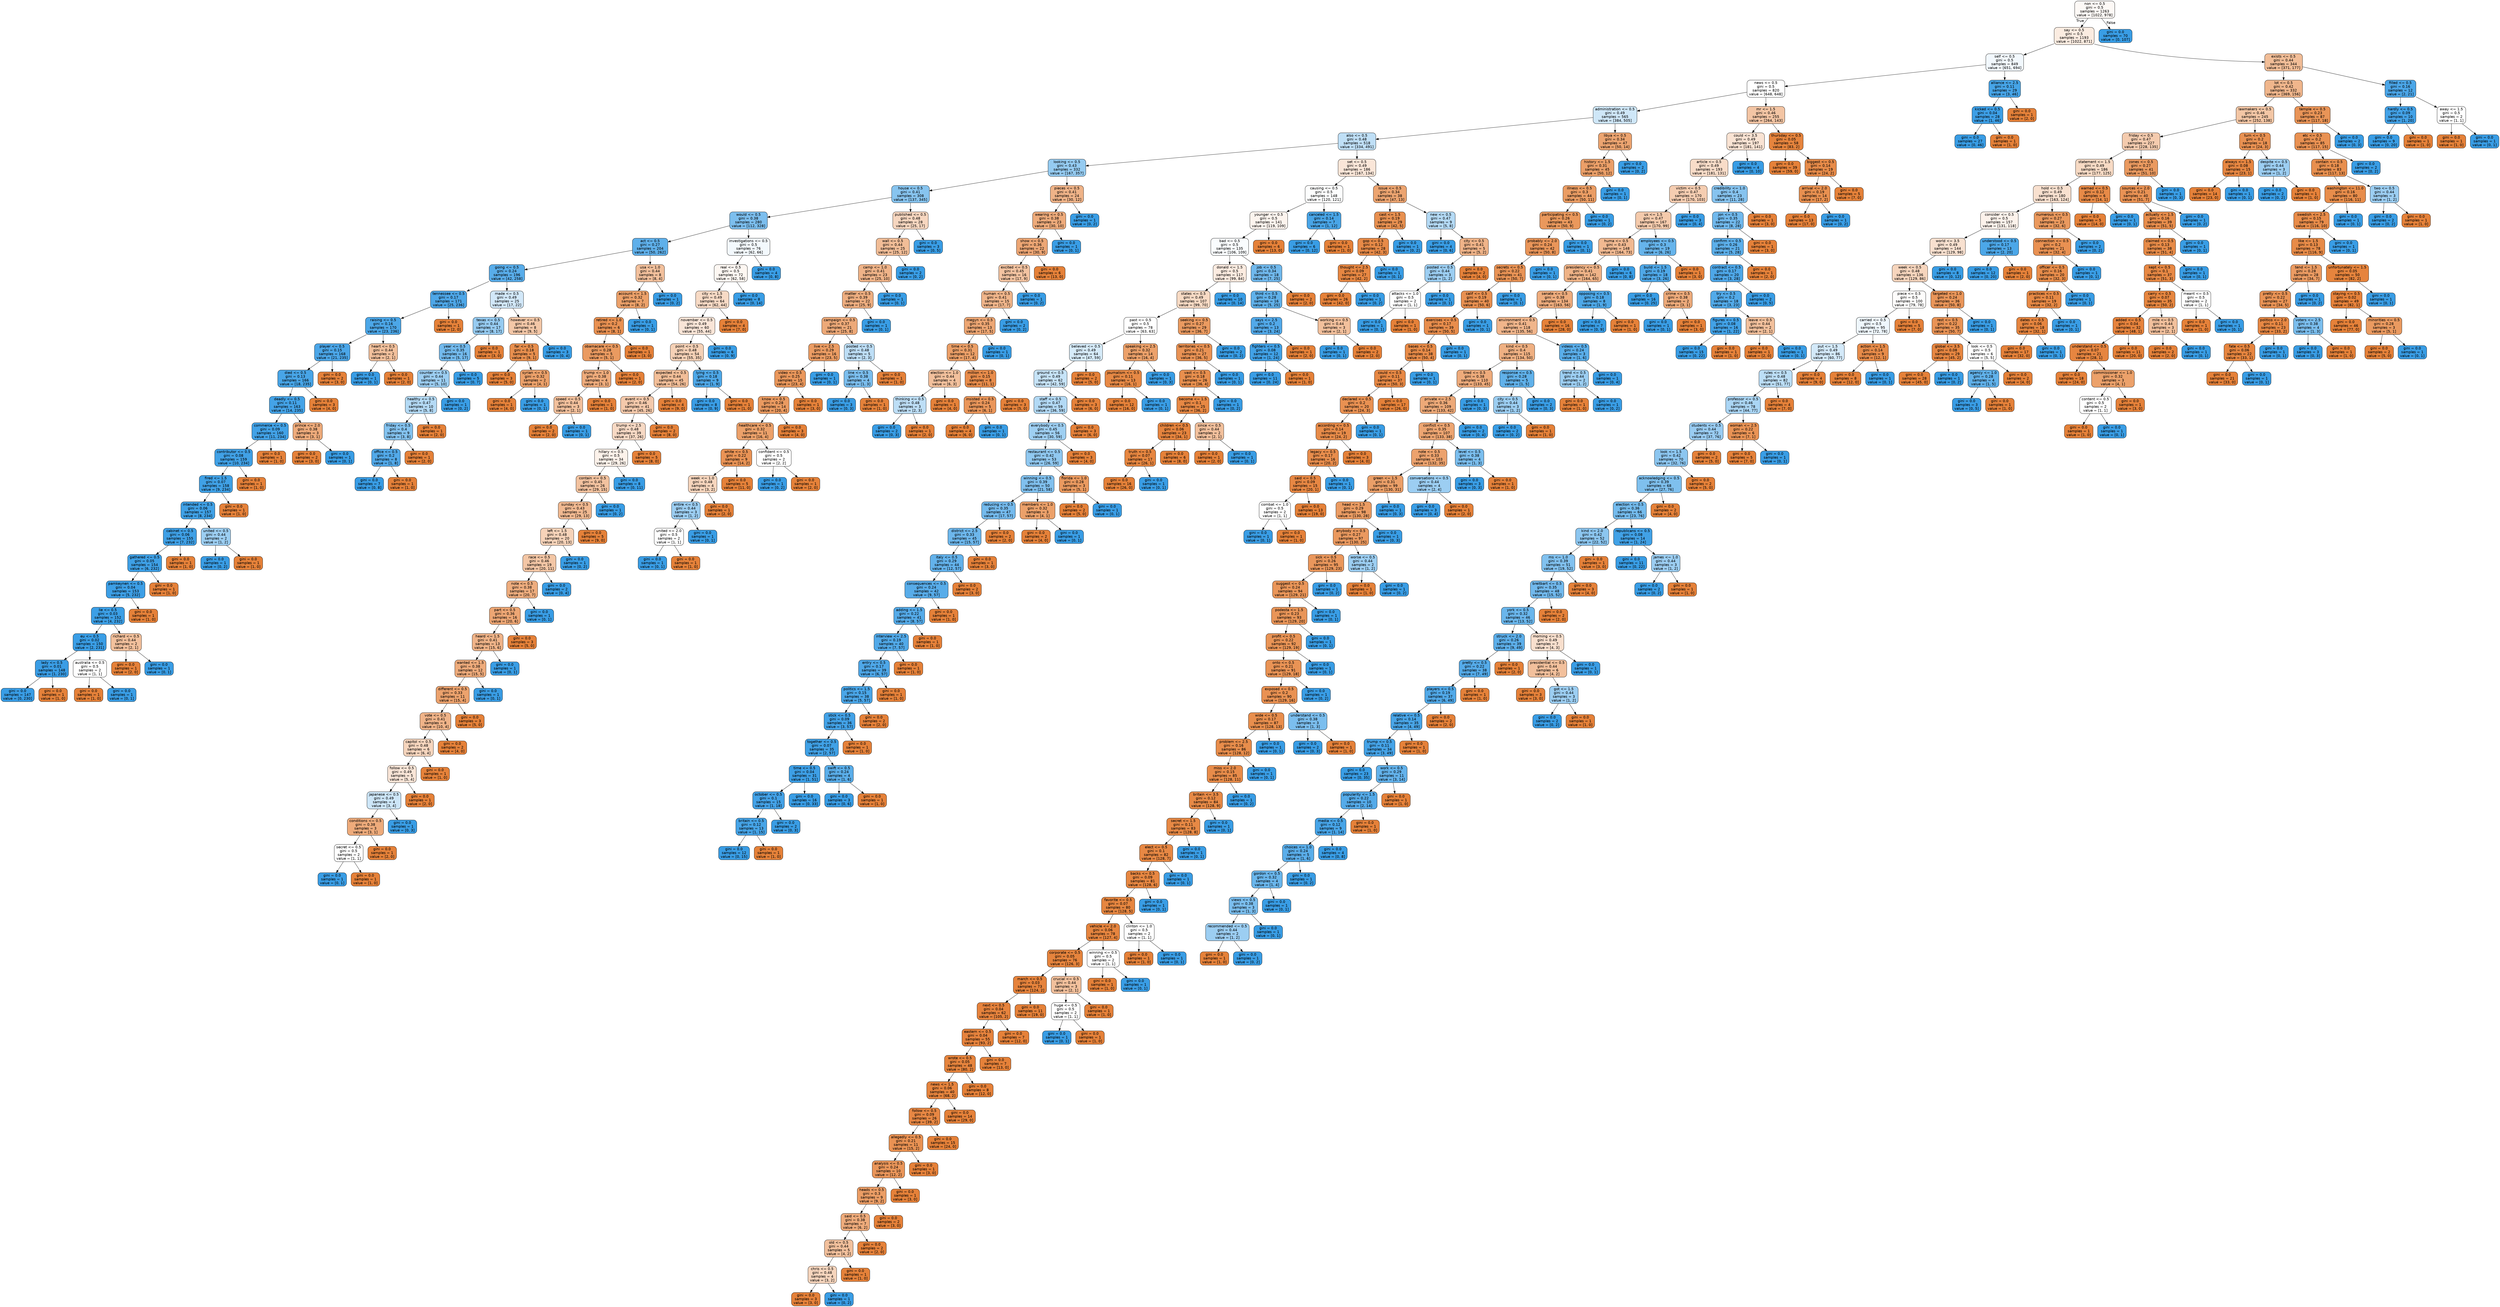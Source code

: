 digraph Tree {
node [shape=box, style="filled, rounded", color="black", fontname=helvetica] ;
edge [fontname=helvetica] ;
0 [label="non <= 0.5\ngini = 0.5\nsamples = 1263\nvalue = [1022, 978]", fillcolor="#e581390b"] ;
1 [label="say <= 0.5\ngini = 0.5\nsamples = 1193\nvalue = [1022, 871]", fillcolor="#e5813926"] ;
0 -> 1 [labeldistance=2.5, labelangle=45, headlabel="True"] ;
2 [label="self <= 0.5\ngini = 0.5\nsamples = 849\nvalue = [651, 694]", fillcolor="#399de510"] ;
1 -> 2 ;
3 [label="news <= 0.5\ngini = 0.5\nsamples = 820\nvalue = [648, 648]", fillcolor="#e5813900"] ;
2 -> 3 ;
4 [label="administration <= 0.5\ngini = 0.49\nsamples = 565\nvalue = [384, 505]", fillcolor="#399de53d"] ;
3 -> 4 ;
5 [label="also <= 0.5\ngini = 0.48\nsamples = 518\nvalue = [334, 491]", fillcolor="#399de552"] ;
4 -> 5 ;
6 [label="looking <= 0.5\ngini = 0.43\nsamples = 332\nvalue = [167, 357]", fillcolor="#399de588"] ;
5 -> 6 ;
7 [label="house <= 0.5\ngini = 0.41\nsamples = 308\nvalue = [137, 345]", fillcolor="#399de59a"] ;
6 -> 7 ;
8 [label="would <= 0.5\ngini = 0.38\nsamples = 280\nvalue = [112, 328]", fillcolor="#399de5a8"] ;
7 -> 8 ;
9 [label="act <= 0.5\ngini = 0.27\nsamples = 204\nvalue = [50, 262]", fillcolor="#399de5ce"] ;
8 -> 9 ;
10 [label="going <= 0.5\ngini = 0.24\nsamples = 196\nvalue = [42, 258]", fillcolor="#399de5d5"] ;
9 -> 10 ;
11 [label="tennessee <= 0.5\ngini = 0.17\nsamples = 171\nvalue = [25, 236]", fillcolor="#399de5e4"] ;
10 -> 11 ;
12 [label="raising <= 0.5\ngini = 0.16\nsamples = 170\nvalue = [23, 236]", fillcolor="#399de5e6"] ;
11 -> 12 ;
13 [label="player <= 0.5\ngini = 0.15\nsamples = 168\nvalue = [21, 235]", fillcolor="#399de5e8"] ;
12 -> 13 ;
14 [label="died <= 0.5\ngini = 0.13\nsamples = 166\nvalue = [18, 235]", fillcolor="#399de5eb"] ;
13 -> 14 ;
15 [label="deadly <= 0.5\ngini = 0.11\nsamples = 163\nvalue = [14, 235]", fillcolor="#399de5f0"] ;
14 -> 15 ;
16 [label="commerce <= 0.5\ngini = 0.09\nsamples = 160\nvalue = [11, 234]", fillcolor="#399de5f3"] ;
15 -> 16 ;
17 [label="contributor <= 0.5\ngini = 0.08\nsamples = 159\nvalue = [10, 234]", fillcolor="#399de5f4"] ;
16 -> 17 ;
18 [label="fired <= 1.5\ngini = 0.07\nsamples = 158\nvalue = [9, 234]", fillcolor="#399de5f5"] ;
17 -> 18 ;
19 [label="intended <= 0.5\ngini = 0.06\nsamples = 157\nvalue = [8, 234]", fillcolor="#399de5f6"] ;
18 -> 19 ;
20 [label="cabinet <= 0.5\ngini = 0.06\nsamples = 155\nvalue = [7, 232]", fillcolor="#399de5f7"] ;
19 -> 20 ;
21 [label="gathered <= 0.5\ngini = 0.05\nsamples = 154\nvalue = [6, 232]", fillcolor="#399de5f8"] ;
20 -> 21 ;
22 [label="pamkeynen <= 0.5\ngini = 0.04\nsamples = 153\nvalue = [5, 232]", fillcolor="#399de5fa"] ;
21 -> 22 ;
23 [label="lie <= 0.5\ngini = 0.03\nsamples = 152\nvalue = [4, 232]", fillcolor="#399de5fb"] ;
22 -> 23 ;
24 [label="eu <= 0.5\ngini = 0.02\nsamples = 150\nvalue = [2, 231]", fillcolor="#399de5fd"] ;
23 -> 24 ;
25 [label="lady <= 0.5\ngini = 0.01\nsamples = 148\nvalue = [1, 230]", fillcolor="#399de5fe"] ;
24 -> 25 ;
26 [label="gini = 0.0\nsamples = 147\nvalue = [0, 230]", fillcolor="#399de5ff"] ;
25 -> 26 ;
27 [label="gini = 0.0\nsamples = 1\nvalue = [1, 0]", fillcolor="#e58139ff"] ;
25 -> 27 ;
28 [label="australia <= 0.5\ngini = 0.5\nsamples = 2\nvalue = [1, 1]", fillcolor="#e5813900"] ;
24 -> 28 ;
29 [label="gini = 0.0\nsamples = 1\nvalue = [1, 0]", fillcolor="#e58139ff"] ;
28 -> 29 ;
30 [label="gini = 0.0\nsamples = 1\nvalue = [0, 1]", fillcolor="#399de5ff"] ;
28 -> 30 ;
31 [label="richard <= 0.5\ngini = 0.44\nsamples = 2\nvalue = [2, 1]", fillcolor="#e581397f"] ;
23 -> 31 ;
32 [label="gini = 0.0\nsamples = 1\nvalue = [2, 0]", fillcolor="#e58139ff"] ;
31 -> 32 ;
33 [label="gini = 0.0\nsamples = 1\nvalue = [0, 1]", fillcolor="#399de5ff"] ;
31 -> 33 ;
34 [label="gini = 0.0\nsamples = 1\nvalue = [1, 0]", fillcolor="#e58139ff"] ;
22 -> 34 ;
35 [label="gini = 0.0\nsamples = 1\nvalue = [1, 0]", fillcolor="#e58139ff"] ;
21 -> 35 ;
36 [label="gini = 0.0\nsamples = 1\nvalue = [1, 0]", fillcolor="#e58139ff"] ;
20 -> 36 ;
37 [label="united <= 0.5\ngini = 0.44\nsamples = 2\nvalue = [1, 2]", fillcolor="#399de57f"] ;
19 -> 37 ;
38 [label="gini = 0.0\nsamples = 1\nvalue = [0, 2]", fillcolor="#399de5ff"] ;
37 -> 38 ;
39 [label="gini = 0.0\nsamples = 1\nvalue = [1, 0]", fillcolor="#e58139ff"] ;
37 -> 39 ;
40 [label="gini = 0.0\nsamples = 1\nvalue = [1, 0]", fillcolor="#e58139ff"] ;
18 -> 40 ;
41 [label="gini = 0.0\nsamples = 1\nvalue = [1, 0]", fillcolor="#e58139ff"] ;
17 -> 41 ;
42 [label="gini = 0.0\nsamples = 1\nvalue = [1, 0]", fillcolor="#e58139ff"] ;
16 -> 42 ;
43 [label="prince <= 2.0\ngini = 0.38\nsamples = 3\nvalue = [3, 1]", fillcolor="#e58139aa"] ;
15 -> 43 ;
44 [label="gini = 0.0\nsamples = 2\nvalue = [3, 0]", fillcolor="#e58139ff"] ;
43 -> 44 ;
45 [label="gini = 0.0\nsamples = 1\nvalue = [0, 1]", fillcolor="#399de5ff"] ;
43 -> 45 ;
46 [label="gini = 0.0\nsamples = 3\nvalue = [4, 0]", fillcolor="#e58139ff"] ;
14 -> 46 ;
47 [label="gini = 0.0\nsamples = 2\nvalue = [3, 0]", fillcolor="#e58139ff"] ;
13 -> 47 ;
48 [label="heart <= 0.5\ngini = 0.44\nsamples = 2\nvalue = [2, 1]", fillcolor="#e581397f"] ;
12 -> 48 ;
49 [label="gini = 0.0\nsamples = 1\nvalue = [0, 1]", fillcolor="#399de5ff"] ;
48 -> 49 ;
50 [label="gini = 0.0\nsamples = 1\nvalue = [2, 0]", fillcolor="#e58139ff"] ;
48 -> 50 ;
51 [label="gini = 0.0\nsamples = 1\nvalue = [2, 0]", fillcolor="#e58139ff"] ;
11 -> 51 ;
52 [label="made <= 0.5\ngini = 0.49\nsamples = 25\nvalue = [17, 22]", fillcolor="#399de53a"] ;
10 -> 52 ;
53 [label="texas <= 0.5\ngini = 0.44\nsamples = 17\nvalue = [8, 17]", fillcolor="#399de587"] ;
52 -> 53 ;
54 [label="year <= 0.5\ngini = 0.35\nsamples = 16\nvalue = [5, 17]", fillcolor="#399de5b4"] ;
53 -> 54 ;
55 [label="counter <= 0.5\ngini = 0.44\nsamples = 11\nvalue = [5, 10]", fillcolor="#399de57f"] ;
54 -> 55 ;
56 [label="healthy <= 0.5\ngini = 0.47\nsamples = 10\nvalue = [5, 8]", fillcolor="#399de560"] ;
55 -> 56 ;
57 [label="friday <= 0.5\ngini = 0.4\nsamples = 9\nvalue = [3, 8]", fillcolor="#399de59f"] ;
56 -> 57 ;
58 [label="office <= 0.5\ngini = 0.2\nsamples = 8\nvalue = [1, 8]", fillcolor="#399de5df"] ;
57 -> 58 ;
59 [label="gini = 0.0\nsamples = 7\nvalue = [0, 8]", fillcolor="#399de5ff"] ;
58 -> 59 ;
60 [label="gini = 0.0\nsamples = 1\nvalue = [1, 0]", fillcolor="#e58139ff"] ;
58 -> 60 ;
61 [label="gini = 0.0\nsamples = 1\nvalue = [2, 0]", fillcolor="#e58139ff"] ;
57 -> 61 ;
62 [label="gini = 0.0\nsamples = 1\nvalue = [2, 0]", fillcolor="#e58139ff"] ;
56 -> 62 ;
63 [label="gini = 0.0\nsamples = 1\nvalue = [0, 2]", fillcolor="#399de5ff"] ;
55 -> 63 ;
64 [label="gini = 0.0\nsamples = 5\nvalue = [0, 7]", fillcolor="#399de5ff"] ;
54 -> 64 ;
65 [label="gini = 0.0\nsamples = 1\nvalue = [3, 0]", fillcolor="#e58139ff"] ;
53 -> 65 ;
66 [label="however <= 0.5\ngini = 0.46\nsamples = 8\nvalue = [9, 5]", fillcolor="#e5813971"] ;
52 -> 66 ;
67 [label="far <= 0.5\ngini = 0.18\nsamples = 5\nvalue = [9, 1]", fillcolor="#e58139e3"] ;
66 -> 67 ;
68 [label="gini = 0.0\nsamples = 3\nvalue = [5, 0]", fillcolor="#e58139ff"] ;
67 -> 68 ;
69 [label="syrian <= 0.5\ngini = 0.32\nsamples = 2\nvalue = [4, 1]", fillcolor="#e58139bf"] ;
67 -> 69 ;
70 [label="gini = 0.0\nsamples = 1\nvalue = [4, 0]", fillcolor="#e58139ff"] ;
69 -> 70 ;
71 [label="gini = 0.0\nsamples = 1\nvalue = [0, 1]", fillcolor="#399de5ff"] ;
69 -> 71 ;
72 [label="gini = 0.0\nsamples = 3\nvalue = [0, 4]", fillcolor="#399de5ff"] ;
66 -> 72 ;
73 [label="usa <= 1.0\ngini = 0.44\nsamples = 8\nvalue = [8, 4]", fillcolor="#e581397f"] ;
9 -> 73 ;
74 [label="account <= 1.5\ngini = 0.32\nsamples = 7\nvalue = [8, 2]", fillcolor="#e58139bf"] ;
73 -> 74 ;
75 [label="retired <= 1.0\ngini = 0.2\nsamples = 6\nvalue = [8, 1]", fillcolor="#e58139df"] ;
74 -> 75 ;
76 [label="obamacare <= 0.5\ngini = 0.28\nsamples = 5\nvalue = [5, 1]", fillcolor="#e58139cc"] ;
75 -> 76 ;
77 [label="trump <= 1.0\ngini = 0.38\nsamples = 4\nvalue = [3, 1]", fillcolor="#e58139aa"] ;
76 -> 77 ;
78 [label="speed <= 0.5\ngini = 0.44\nsamples = 3\nvalue = [2, 1]", fillcolor="#e581397f"] ;
77 -> 78 ;
79 [label="gini = 0.0\nsamples = 2\nvalue = [2, 0]", fillcolor="#e58139ff"] ;
78 -> 79 ;
80 [label="gini = 0.0\nsamples = 1\nvalue = [0, 1]", fillcolor="#399de5ff"] ;
78 -> 80 ;
81 [label="gini = 0.0\nsamples = 1\nvalue = [1, 0]", fillcolor="#e58139ff"] ;
77 -> 81 ;
82 [label="gini = 0.0\nsamples = 1\nvalue = [2, 0]", fillcolor="#e58139ff"] ;
76 -> 82 ;
83 [label="gini = 0.0\nsamples = 1\nvalue = [3, 0]", fillcolor="#e58139ff"] ;
75 -> 83 ;
84 [label="gini = 0.0\nsamples = 1\nvalue = [0, 1]", fillcolor="#399de5ff"] ;
74 -> 84 ;
85 [label="gini = 0.0\nsamples = 1\nvalue = [0, 2]", fillcolor="#399de5ff"] ;
73 -> 85 ;
86 [label="investigations <= 0.5\ngini = 0.5\nsamples = 76\nvalue = [62, 66]", fillcolor="#399de50f"] ;
8 -> 86 ;
87 [label="real <= 0.5\ngini = 0.5\nsamples = 72\nvalue = [62, 58]", fillcolor="#e5813910"] ;
86 -> 87 ;
88 [label="city <= 1.5\ngini = 0.49\nsamples = 64\nvalue = [62, 44]", fillcolor="#e581394a"] ;
87 -> 88 ;
89 [label="november <= 0.5\ngini = 0.49\nsamples = 60\nvalue = [55, 44]", fillcolor="#e5813933"] ;
88 -> 89 ;
90 [label="point <= 0.5\ngini = 0.48\nsamples = 54\nvalue = [55, 35]", fillcolor="#e581395d"] ;
89 -> 90 ;
91 [label="expected <= 0.5\ngini = 0.44\nsamples = 45\nvalue = [54, 26]", fillcolor="#e5813984"] ;
90 -> 91 ;
92 [label="event <= 0.5\ngini = 0.46\nsamples = 41\nvalue = [45, 26]", fillcolor="#e581396c"] ;
91 -> 92 ;
93 [label="trump <= 2.5\ngini = 0.48\nsamples = 39\nvalue = [37, 26]", fillcolor="#e581394c"] ;
92 -> 93 ;
94 [label="hillary <= 0.5\ngini = 0.5\nsamples = 34\nvalue = [29, 26]", fillcolor="#e581391a"] ;
93 -> 94 ;
95 [label="contain <= 0.5\ngini = 0.45\nsamples = 26\nvalue = [29, 15]", fillcolor="#e581397b"] ;
94 -> 95 ;
96 [label="sunday <= 0.5\ngini = 0.43\nsamples = 25\nvalue = [29, 13]", fillcolor="#e581398d"] ;
95 -> 96 ;
97 [label="left <= 1.5\ngini = 0.48\nsamples = 20\nvalue = [20, 13]", fillcolor="#e5813959"] ;
96 -> 97 ;
98 [label="race <= 0.5\ngini = 0.46\nsamples = 19\nvalue = [20, 11]", fillcolor="#e5813973"] ;
97 -> 98 ;
99 [label="note <= 0.5\ngini = 0.38\nsamples = 17\nvalue = [20, 7]", fillcolor="#e58139a6"] ;
98 -> 99 ;
100 [label="part <= 0.5\ngini = 0.36\nsamples = 16\nvalue = [20, 6]", fillcolor="#e58139b3"] ;
99 -> 100 ;
101 [label="heard <= 1.5\ngini = 0.41\nsamples = 13\nvalue = [15, 6]", fillcolor="#e5813999"] ;
100 -> 101 ;
102 [label="wanted <= 1.5\ngini = 0.38\nsamples = 12\nvalue = [15, 5]", fillcolor="#e58139aa"] ;
101 -> 102 ;
103 [label="different <= 0.5\ngini = 0.33\nsamples = 11\nvalue = [15, 4]", fillcolor="#e58139bb"] ;
102 -> 103 ;
104 [label="vote <= 0.5\ngini = 0.41\nsamples = 8\nvalue = [10, 4]", fillcolor="#e5813999"] ;
103 -> 104 ;
105 [label="capitol <= 0.5\ngini = 0.48\nsamples = 6\nvalue = [6, 4]", fillcolor="#e5813955"] ;
104 -> 105 ;
106 [label="follow <= 0.5\ngini = 0.49\nsamples = 5\nvalue = [5, 4]", fillcolor="#e5813933"] ;
105 -> 106 ;
107 [label="japanese <= 0.5\ngini = 0.49\nsamples = 4\nvalue = [3, 4]", fillcolor="#399de540"] ;
106 -> 107 ;
108 [label="conditions <= 0.5\ngini = 0.38\nsamples = 3\nvalue = [3, 1]", fillcolor="#e58139aa"] ;
107 -> 108 ;
109 [label="secret <= 0.5\ngini = 0.5\nsamples = 2\nvalue = [1, 1]", fillcolor="#e5813900"] ;
108 -> 109 ;
110 [label="gini = 0.0\nsamples = 1\nvalue = [0, 1]", fillcolor="#399de5ff"] ;
109 -> 110 ;
111 [label="gini = 0.0\nsamples = 1\nvalue = [1, 0]", fillcolor="#e58139ff"] ;
109 -> 111 ;
112 [label="gini = 0.0\nsamples = 1\nvalue = [2, 0]", fillcolor="#e58139ff"] ;
108 -> 112 ;
113 [label="gini = 0.0\nsamples = 1\nvalue = [0, 3]", fillcolor="#399de5ff"] ;
107 -> 113 ;
114 [label="gini = 0.0\nsamples = 1\nvalue = [2, 0]", fillcolor="#e58139ff"] ;
106 -> 114 ;
115 [label="gini = 0.0\nsamples = 1\nvalue = [1, 0]", fillcolor="#e58139ff"] ;
105 -> 115 ;
116 [label="gini = 0.0\nsamples = 2\nvalue = [4, 0]", fillcolor="#e58139ff"] ;
104 -> 116 ;
117 [label="gini = 0.0\nsamples = 3\nvalue = [5, 0]", fillcolor="#e58139ff"] ;
103 -> 117 ;
118 [label="gini = 0.0\nsamples = 1\nvalue = [0, 1]", fillcolor="#399de5ff"] ;
102 -> 118 ;
119 [label="gini = 0.0\nsamples = 1\nvalue = [0, 1]", fillcolor="#399de5ff"] ;
101 -> 119 ;
120 [label="gini = 0.0\nsamples = 3\nvalue = [5, 0]", fillcolor="#e58139ff"] ;
100 -> 120 ;
121 [label="gini = 0.0\nsamples = 1\nvalue = [0, 1]", fillcolor="#399de5ff"] ;
99 -> 121 ;
122 [label="gini = 0.0\nsamples = 2\nvalue = [0, 4]", fillcolor="#399de5ff"] ;
98 -> 122 ;
123 [label="gini = 0.0\nsamples = 1\nvalue = [0, 2]", fillcolor="#399de5ff"] ;
97 -> 123 ;
124 [label="gini = 0.0\nsamples = 5\nvalue = [9, 0]", fillcolor="#e58139ff"] ;
96 -> 124 ;
125 [label="gini = 0.0\nsamples = 1\nvalue = [0, 2]", fillcolor="#399de5ff"] ;
95 -> 125 ;
126 [label="gini = 0.0\nsamples = 8\nvalue = [0, 11]", fillcolor="#399de5ff"] ;
94 -> 126 ;
127 [label="gini = 0.0\nsamples = 5\nvalue = [8, 0]", fillcolor="#e58139ff"] ;
93 -> 127 ;
128 [label="gini = 0.0\nsamples = 2\nvalue = [8, 0]", fillcolor="#e58139ff"] ;
92 -> 128 ;
129 [label="gini = 0.0\nsamples = 4\nvalue = [9, 0]", fillcolor="#e58139ff"] ;
91 -> 129 ;
130 [label="lying <= 0.5\ngini = 0.18\nsamples = 9\nvalue = [1, 9]", fillcolor="#399de5e3"] ;
90 -> 130 ;
131 [label="gini = 0.0\nsamples = 8\nvalue = [0, 9]", fillcolor="#399de5ff"] ;
130 -> 131 ;
132 [label="gini = 0.0\nsamples = 1\nvalue = [1, 0]", fillcolor="#e58139ff"] ;
130 -> 132 ;
133 [label="gini = 0.0\nsamples = 6\nvalue = [0, 9]", fillcolor="#399de5ff"] ;
89 -> 133 ;
134 [label="gini = 0.0\nsamples = 4\nvalue = [7, 0]", fillcolor="#e58139ff"] ;
88 -> 134 ;
135 [label="gini = 0.0\nsamples = 8\nvalue = [0, 14]", fillcolor="#399de5ff"] ;
87 -> 135 ;
136 [label="gini = 0.0\nsamples = 4\nvalue = [0, 8]", fillcolor="#399de5ff"] ;
86 -> 136 ;
137 [label="published <= 0.5\ngini = 0.48\nsamples = 28\nvalue = [25, 17]", fillcolor="#e5813952"] ;
7 -> 137 ;
138 [label="wall <= 0.5\ngini = 0.44\nsamples = 25\nvalue = [25, 12]", fillcolor="#e5813985"] ;
137 -> 138 ;
139 [label="camp <= 1.0\ngini = 0.41\nsamples = 23\nvalue = [25, 10]", fillcolor="#e5813999"] ;
138 -> 139 ;
140 [label="matter <= 0.5\ngini = 0.39\nsamples = 22\nvalue = [25, 9]", fillcolor="#e58139a3"] ;
139 -> 140 ;
141 [label="campaign <= 0.5\ngini = 0.37\nsamples = 21\nvalue = [25, 8]", fillcolor="#e58139ad"] ;
140 -> 141 ;
142 [label="live <= 2.5\ngini = 0.29\nsamples = 16\nvalue = [23, 5]", fillcolor="#e58139c8"] ;
141 -> 142 ;
143 [label="video <= 0.5\ngini = 0.25\nsamples = 15\nvalue = [23, 4]", fillcolor="#e58139d3"] ;
142 -> 143 ;
144 [label="know <= 0.5\ngini = 0.28\nsamples = 14\nvalue = [20, 4]", fillcolor="#e58139cc"] ;
143 -> 144 ;
145 [label="healthcare <= 0.5\ngini = 0.32\nsamples = 11\nvalue = [16, 4]", fillcolor="#e58139bf"] ;
144 -> 145 ;
146 [label="white <= 0.5\ngini = 0.22\nsamples = 9\nvalue = [14, 2]", fillcolor="#e58139db"] ;
145 -> 146 ;
147 [label="week <= 1.0\ngini = 0.48\nsamples = 4\nvalue = [3, 2]", fillcolor="#e5813955"] ;
146 -> 147 ;
148 [label="entire <= 0.5\ngini = 0.44\nsamples = 3\nvalue = [1, 2]", fillcolor="#399de57f"] ;
147 -> 148 ;
149 [label="united <= 2.0\ngini = 0.5\nsamples = 2\nvalue = [1, 1]", fillcolor="#e5813900"] ;
148 -> 149 ;
150 [label="gini = 0.0\nsamples = 1\nvalue = [0, 1]", fillcolor="#399de5ff"] ;
149 -> 150 ;
151 [label="gini = 0.0\nsamples = 1\nvalue = [1, 0]", fillcolor="#e58139ff"] ;
149 -> 151 ;
152 [label="gini = 0.0\nsamples = 1\nvalue = [0, 1]", fillcolor="#399de5ff"] ;
148 -> 152 ;
153 [label="gini = 0.0\nsamples = 1\nvalue = [2, 0]", fillcolor="#e58139ff"] ;
147 -> 153 ;
154 [label="gini = 0.0\nsamples = 5\nvalue = [11, 0]", fillcolor="#e58139ff"] ;
146 -> 154 ;
155 [label="confident <= 0.5\ngini = 0.5\nsamples = 2\nvalue = [2, 2]", fillcolor="#e5813900"] ;
145 -> 155 ;
156 [label="gini = 0.0\nsamples = 1\nvalue = [0, 2]", fillcolor="#399de5ff"] ;
155 -> 156 ;
157 [label="gini = 0.0\nsamples = 1\nvalue = [2, 0]", fillcolor="#e58139ff"] ;
155 -> 157 ;
158 [label="gini = 0.0\nsamples = 3\nvalue = [4, 0]", fillcolor="#e58139ff"] ;
144 -> 158 ;
159 [label="gini = 0.0\nsamples = 1\nvalue = [3, 0]", fillcolor="#e58139ff"] ;
143 -> 159 ;
160 [label="gini = 0.0\nsamples = 1\nvalue = [0, 1]", fillcolor="#399de5ff"] ;
142 -> 160 ;
161 [label="posted <= 0.5\ngini = 0.48\nsamples = 5\nvalue = [2, 3]", fillcolor="#399de555"] ;
141 -> 161 ;
162 [label="line <= 0.5\ngini = 0.38\nsamples = 4\nvalue = [1, 3]", fillcolor="#399de5aa"] ;
161 -> 162 ;
163 [label="gini = 0.0\nsamples = 3\nvalue = [0, 3]", fillcolor="#399de5ff"] ;
162 -> 163 ;
164 [label="gini = 0.0\nsamples = 1\nvalue = [1, 0]", fillcolor="#e58139ff"] ;
162 -> 164 ;
165 [label="gini = 0.0\nsamples = 1\nvalue = [1, 0]", fillcolor="#e58139ff"] ;
161 -> 165 ;
166 [label="gini = 0.0\nsamples = 1\nvalue = [0, 1]", fillcolor="#399de5ff"] ;
140 -> 166 ;
167 [label="gini = 0.0\nsamples = 1\nvalue = [0, 1]", fillcolor="#399de5ff"] ;
139 -> 167 ;
168 [label="gini = 0.0\nsamples = 2\nvalue = [0, 2]", fillcolor="#399de5ff"] ;
138 -> 168 ;
169 [label="gini = 0.0\nsamples = 3\nvalue = [0, 5]", fillcolor="#399de5ff"] ;
137 -> 169 ;
170 [label="pieces <= 0.5\ngini = 0.41\nsamples = 24\nvalue = [30, 12]", fillcolor="#e5813999"] ;
6 -> 170 ;
171 [label="wearing <= 0.5\ngini = 0.38\nsamples = 23\nvalue = [30, 10]", fillcolor="#e58139aa"] ;
170 -> 171 ;
172 [label="show <= 0.5\ngini = 0.36\nsamples = 22\nvalue = [30, 9]", fillcolor="#e58139b3"] ;
171 -> 172 ;
173 [label="excited <= 0.5\ngini = 0.45\nsamples = 16\nvalue = [17, 9]", fillcolor="#e5813978"] ;
172 -> 173 ;
174 [label="human <= 0.5\ngini = 0.41\nsamples = 15\nvalue = [17, 7]", fillcolor="#e5813996"] ;
173 -> 174 ;
175 [label="megyn <= 0.5\ngini = 0.35\nsamples = 13\nvalue = [17, 5]", fillcolor="#e58139b4"] ;
174 -> 175 ;
176 [label="time <= 0.5\ngini = 0.31\nsamples = 12\nvalue = [17, 4]", fillcolor="#e58139c3"] ;
175 -> 176 ;
177 [label="election <= 1.0\ngini = 0.44\nsamples = 4\nvalue = [6, 3]", fillcolor="#e581397f"] ;
176 -> 177 ;
178 [label="thinking <= 0.5\ngini = 0.48\nsamples = 3\nvalue = [2, 3]", fillcolor="#399de555"] ;
177 -> 178 ;
179 [label="gini = 0.0\nsamples = 2\nvalue = [0, 3]", fillcolor="#399de5ff"] ;
178 -> 179 ;
180 [label="gini = 0.0\nsamples = 1\nvalue = [2, 0]", fillcolor="#e58139ff"] ;
178 -> 180 ;
181 [label="gini = 0.0\nsamples = 1\nvalue = [4, 0]", fillcolor="#e58139ff"] ;
177 -> 181 ;
182 [label="million <= 1.0\ngini = 0.15\nsamples = 8\nvalue = [11, 1]", fillcolor="#e58139e8"] ;
176 -> 182 ;
183 [label="insisted <= 0.5\ngini = 0.24\nsamples = 5\nvalue = [6, 1]", fillcolor="#e58139d4"] ;
182 -> 183 ;
184 [label="gini = 0.0\nsamples = 4\nvalue = [6, 0]", fillcolor="#e58139ff"] ;
183 -> 184 ;
185 [label="gini = 0.0\nsamples = 1\nvalue = [0, 1]", fillcolor="#399de5ff"] ;
183 -> 185 ;
186 [label="gini = 0.0\nsamples = 3\nvalue = [5, 0]", fillcolor="#e58139ff"] ;
182 -> 186 ;
187 [label="gini = 0.0\nsamples = 1\nvalue = [0, 1]", fillcolor="#399de5ff"] ;
175 -> 187 ;
188 [label="gini = 0.0\nsamples = 2\nvalue = [0, 2]", fillcolor="#399de5ff"] ;
174 -> 188 ;
189 [label="gini = 0.0\nsamples = 1\nvalue = [0, 2]", fillcolor="#399de5ff"] ;
173 -> 189 ;
190 [label="gini = 0.0\nsamples = 6\nvalue = [13, 0]", fillcolor="#e58139ff"] ;
172 -> 190 ;
191 [label="gini = 0.0\nsamples = 1\nvalue = [0, 1]", fillcolor="#399de5ff"] ;
171 -> 191 ;
192 [label="gini = 0.0\nsamples = 1\nvalue = [0, 2]", fillcolor="#399de5ff"] ;
170 -> 192 ;
193 [label="set <= 0.5\ngini = 0.49\nsamples = 186\nvalue = [167, 134]", fillcolor="#e5813932"] ;
5 -> 193 ;
194 [label="causing <= 0.5\ngini = 0.5\nsamples = 148\nvalue = [120, 121]", fillcolor="#399de502"] ;
193 -> 194 ;
195 [label="younger <= 0.5\ngini = 0.5\nsamples = 141\nvalue = [119, 109]", fillcolor="#e5813915"] ;
194 -> 195 ;
196 [label="bad <= 0.5\ngini = 0.5\nsamples = 135\nvalue = [106, 109]", fillcolor="#399de507"] ;
195 -> 196 ;
197 [label="donald <= 1.5\ngini = 0.5\nsamples = 117\nvalue = [99, 84]", fillcolor="#e5813927"] ;
196 -> 197 ;
198 [label="states <= 0.5\ngini = 0.49\nsamples = 107\nvalue = [99, 70]", fillcolor="#e581394b"] ;
197 -> 198 ;
199 [label="past <= 0.5\ngini = 0.5\nsamples = 78\nvalue = [63, 63]", fillcolor="#e5813900"] ;
198 -> 199 ;
200 [label="believed <= 0.5\ngini = 0.49\nsamples = 64\nvalue = [47, 59]", fillcolor="#399de534"] ;
199 -> 200 ;
201 [label="ground <= 0.5\ngini = 0.49\nsamples = 62\nvalue = [42, 59]", fillcolor="#399de549"] ;
200 -> 201 ;
202 [label="staff <= 0.5\ngini = 0.47\nsamples = 59\nvalue = [36, 59]", fillcolor="#399de563"] ;
201 -> 202 ;
203 [label="everybody <= 0.5\ngini = 0.45\nsamples = 56\nvalue = [30, 59]", fillcolor="#399de57d"] ;
202 -> 203 ;
204 [label="restaurant <= 0.5\ngini = 0.42\nsamples = 53\nvalue = [26, 59]", fillcolor="#399de58f"] ;
203 -> 204 ;
205 [label="winning <= 0.5\ngini = 0.39\nsamples = 50\nvalue = [21, 58]", fillcolor="#399de5a3"] ;
204 -> 205 ;
206 [label="reducing <= 0.5\ngini = 0.35\nsamples = 47\nvalue = [17, 57]", fillcolor="#399de5b3"] ;
205 -> 206 ;
207 [label="district <= 2.5\ngini = 0.33\nsamples = 45\nvalue = [15, 57]", fillcolor="#399de5bc"] ;
206 -> 207 ;
208 [label="italy <= 0.5\ngini = 0.29\nsamples = 44\nvalue = [12, 57]", fillcolor="#399de5c9"] ;
207 -> 208 ;
209 [label="consequences <= 0.5\ngini = 0.24\nsamples = 42\nvalue = [9, 57]", fillcolor="#399de5d7"] ;
208 -> 209 ;
210 [label="adding <= 1.5\ngini = 0.22\nsamples = 41\nvalue = [8, 57]", fillcolor="#399de5db"] ;
209 -> 210 ;
211 [label="interview <= 2.5\ngini = 0.19\nsamples = 40\nvalue = [7, 57]", fillcolor="#399de5e0"] ;
210 -> 211 ;
212 [label="entry <= 0.5\ngini = 0.17\nsamples = 39\nvalue = [6, 57]", fillcolor="#399de5e4"] ;
211 -> 212 ;
213 [label="politics <= 1.5\ngini = 0.15\nsamples = 38\nvalue = [5, 57]", fillcolor="#399de5e9"] ;
212 -> 213 ;
214 [label="stick <= 0.5\ngini = 0.09\nsamples = 36\nvalue = [3, 57]", fillcolor="#399de5f2"] ;
213 -> 214 ;
215 [label="together <= 0.5\ngini = 0.07\nsamples = 35\nvalue = [2, 57]", fillcolor="#399de5f6"] ;
214 -> 215 ;
216 [label="time <= 0.5\ngini = 0.04\nsamples = 31\nvalue = [1, 51]", fillcolor="#399de5fa"] ;
215 -> 216 ;
217 [label="october <= 0.5\ngini = 0.1\nsamples = 15\nvalue = [1, 18]", fillcolor="#399de5f1"] ;
216 -> 217 ;
218 [label="britain <= 0.5\ngini = 0.12\nsamples = 13\nvalue = [1, 15]", fillcolor="#399de5ee"] ;
217 -> 218 ;
219 [label="gini = 0.0\nsamples = 12\nvalue = [0, 15]", fillcolor="#399de5ff"] ;
218 -> 219 ;
220 [label="gini = 0.0\nsamples = 1\nvalue = [1, 0]", fillcolor="#e58139ff"] ;
218 -> 220 ;
221 [label="gini = 0.0\nsamples = 2\nvalue = [0, 3]", fillcolor="#399de5ff"] ;
217 -> 221 ;
222 [label="gini = 0.0\nsamples = 16\nvalue = [0, 33]", fillcolor="#399de5ff"] ;
216 -> 222 ;
223 [label="swift <= 0.5\ngini = 0.24\nsamples = 4\nvalue = [1, 6]", fillcolor="#399de5d4"] ;
215 -> 223 ;
224 [label="gini = 0.0\nsamples = 3\nvalue = [0, 6]", fillcolor="#399de5ff"] ;
223 -> 224 ;
225 [label="gini = 0.0\nsamples = 1\nvalue = [1, 0]", fillcolor="#e58139ff"] ;
223 -> 225 ;
226 [label="gini = 0.0\nsamples = 1\nvalue = [1, 0]", fillcolor="#e58139ff"] ;
214 -> 226 ;
227 [label="gini = 0.0\nsamples = 2\nvalue = [2, 0]", fillcolor="#e58139ff"] ;
213 -> 227 ;
228 [label="gini = 0.0\nsamples = 1\nvalue = [1, 0]", fillcolor="#e58139ff"] ;
212 -> 228 ;
229 [label="gini = 0.0\nsamples = 1\nvalue = [1, 0]", fillcolor="#e58139ff"] ;
211 -> 229 ;
230 [label="gini = 0.0\nsamples = 1\nvalue = [1, 0]", fillcolor="#e58139ff"] ;
210 -> 230 ;
231 [label="gini = 0.0\nsamples = 1\nvalue = [1, 0]", fillcolor="#e58139ff"] ;
209 -> 231 ;
232 [label="gini = 0.0\nsamples = 2\nvalue = [3, 0]", fillcolor="#e58139ff"] ;
208 -> 232 ;
233 [label="gini = 0.0\nsamples = 1\nvalue = [3, 0]", fillcolor="#e58139ff"] ;
207 -> 233 ;
234 [label="gini = 0.0\nsamples = 2\nvalue = [2, 0]", fillcolor="#e58139ff"] ;
206 -> 234 ;
235 [label="members <= 1.0\ngini = 0.32\nsamples = 3\nvalue = [4, 1]", fillcolor="#e58139bf"] ;
205 -> 235 ;
236 [label="gini = 0.0\nsamples = 2\nvalue = [4, 0]", fillcolor="#e58139ff"] ;
235 -> 236 ;
237 [label="gini = 0.0\nsamples = 1\nvalue = [0, 1]", fillcolor="#399de5ff"] ;
235 -> 237 ;
238 [label="florida <= 1.0\ngini = 0.28\nsamples = 3\nvalue = [5, 1]", fillcolor="#e58139cc"] ;
204 -> 238 ;
239 [label="gini = 0.0\nsamples = 2\nvalue = [5, 0]", fillcolor="#e58139ff"] ;
238 -> 239 ;
240 [label="gini = 0.0\nsamples = 1\nvalue = [0, 1]", fillcolor="#399de5ff"] ;
238 -> 240 ;
241 [label="gini = 0.0\nsamples = 3\nvalue = [4, 0]", fillcolor="#e58139ff"] ;
203 -> 241 ;
242 [label="gini = 0.0\nsamples = 3\nvalue = [6, 0]", fillcolor="#e58139ff"] ;
202 -> 242 ;
243 [label="gini = 0.0\nsamples = 3\nvalue = [6, 0]", fillcolor="#e58139ff"] ;
201 -> 243 ;
244 [label="gini = 0.0\nsamples = 2\nvalue = [5, 0]", fillcolor="#e58139ff"] ;
200 -> 244 ;
245 [label="speaking <= 2.5\ngini = 0.32\nsamples = 14\nvalue = [16, 4]", fillcolor="#e58139bf"] ;
199 -> 245 ;
246 [label="journalism <= 0.5\ngini = 0.11\nsamples = 13\nvalue = [16, 1]", fillcolor="#e58139ef"] ;
245 -> 246 ;
247 [label="gini = 0.0\nsamples = 12\nvalue = [16, 0]", fillcolor="#e58139ff"] ;
246 -> 247 ;
248 [label="gini = 0.0\nsamples = 1\nvalue = [0, 1]", fillcolor="#399de5ff"] ;
246 -> 248 ;
249 [label="gini = 0.0\nsamples = 1\nvalue = [0, 3]", fillcolor="#399de5ff"] ;
245 -> 249 ;
250 [label="seeking <= 0.5\ngini = 0.27\nsamples = 29\nvalue = [36, 7]", fillcolor="#e58139cd"] ;
198 -> 250 ;
251 [label="territories <= 0.5\ngini = 0.21\nsamples = 27\nvalue = [36, 5]", fillcolor="#e58139dc"] ;
250 -> 251 ;
252 [label="vast <= 0.5\ngini = 0.18\nsamples = 26\nvalue = [36, 4]", fillcolor="#e58139e3"] ;
251 -> 252 ;
253 [label="become <= 1.5\ngini = 0.1\nsamples = 25\nvalue = [36, 2]", fillcolor="#e58139f1"] ;
252 -> 253 ;
254 [label="children <= 0.5\ngini = 0.06\nsamples = 23\nvalue = [34, 1]", fillcolor="#e58139f8"] ;
253 -> 254 ;
255 [label="truth <= 0.5\ngini = 0.07\nsamples = 17\nvalue = [26, 1]", fillcolor="#e58139f5"] ;
254 -> 255 ;
256 [label="gini = 0.0\nsamples = 16\nvalue = [26, 0]", fillcolor="#e58139ff"] ;
255 -> 256 ;
257 [label="gini = 0.0\nsamples = 1\nvalue = [0, 1]", fillcolor="#399de5ff"] ;
255 -> 257 ;
258 [label="gini = 0.0\nsamples = 6\nvalue = [8, 0]", fillcolor="#e58139ff"] ;
254 -> 258 ;
259 [label="since <= 0.5\ngini = 0.44\nsamples = 2\nvalue = [2, 1]", fillcolor="#e581397f"] ;
253 -> 259 ;
260 [label="gini = 0.0\nsamples = 1\nvalue = [2, 0]", fillcolor="#e58139ff"] ;
259 -> 260 ;
261 [label="gini = 0.0\nsamples = 1\nvalue = [0, 1]", fillcolor="#399de5ff"] ;
259 -> 261 ;
262 [label="gini = 0.0\nsamples = 1\nvalue = [0, 2]", fillcolor="#399de5ff"] ;
252 -> 262 ;
263 [label="gini = 0.0\nsamples = 1\nvalue = [0, 1]", fillcolor="#399de5ff"] ;
251 -> 263 ;
264 [label="gini = 0.0\nsamples = 2\nvalue = [0, 2]", fillcolor="#399de5ff"] ;
250 -> 264 ;
265 [label="gini = 0.0\nsamples = 10\nvalue = [0, 14]", fillcolor="#399de5ff"] ;
197 -> 265 ;
266 [label="job <= 0.5\ngini = 0.34\nsamples = 18\nvalue = [7, 25]", fillcolor="#399de5b8"] ;
196 -> 266 ;
267 [label="third <= 0.5\ngini = 0.28\nsamples = 16\nvalue = [5, 25]", fillcolor="#399de5cc"] ;
266 -> 267 ;
268 [label="says <= 2.5\ngini = 0.2\nsamples = 13\nvalue = [3, 24]", fillcolor="#399de5df"] ;
267 -> 268 ;
269 [label="fighters <= 0.5\ngini = 0.08\nsamples = 12\nvalue = [1, 24]", fillcolor="#399de5f4"] ;
268 -> 269 ;
270 [label="gini = 0.0\nsamples = 11\nvalue = [0, 24]", fillcolor="#399de5ff"] ;
269 -> 270 ;
271 [label="gini = 0.0\nsamples = 1\nvalue = [1, 0]", fillcolor="#e58139ff"] ;
269 -> 271 ;
272 [label="gini = 0.0\nsamples = 1\nvalue = [2, 0]", fillcolor="#e58139ff"] ;
268 -> 272 ;
273 [label="working <= 0.5\ngini = 0.44\nsamples = 3\nvalue = [2, 1]", fillcolor="#e581397f"] ;
267 -> 273 ;
274 [label="gini = 0.0\nsamples = 1\nvalue = [0, 1]", fillcolor="#399de5ff"] ;
273 -> 274 ;
275 [label="gini = 0.0\nsamples = 2\nvalue = [2, 0]", fillcolor="#e58139ff"] ;
273 -> 275 ;
276 [label="gini = 0.0\nsamples = 2\nvalue = [2, 0]", fillcolor="#e58139ff"] ;
266 -> 276 ;
277 [label="gini = 0.0\nsamples = 6\nvalue = [13, 0]", fillcolor="#e58139ff"] ;
195 -> 277 ;
278 [label="canceled <= 1.5\ngini = 0.14\nsamples = 7\nvalue = [1, 12]", fillcolor="#399de5ea"] ;
194 -> 278 ;
279 [label="gini = 0.0\nsamples = 6\nvalue = [0, 12]", fillcolor="#399de5ff"] ;
278 -> 279 ;
280 [label="gini = 0.0\nsamples = 1\nvalue = [1, 0]", fillcolor="#e58139ff"] ;
278 -> 280 ;
281 [label="issue <= 0.5\ngini = 0.34\nsamples = 38\nvalue = [47, 13]", fillcolor="#e58139b8"] ;
193 -> 281 ;
282 [label="cast <= 1.5\ngini = 0.19\nsamples = 29\nvalue = [42, 5]", fillcolor="#e58139e1"] ;
281 -> 282 ;
283 [label="gop <= 0.5\ngini = 0.12\nsamples = 28\nvalue = [42, 3]", fillcolor="#e58139ed"] ;
282 -> 283 ;
284 [label="thought <= 2.5\ngini = 0.09\nsamples = 27\nvalue = [42, 2]", fillcolor="#e58139f3"] ;
283 -> 284 ;
285 [label="gini = 0.0\nsamples = 26\nvalue = [42, 0]", fillcolor="#e58139ff"] ;
284 -> 285 ;
286 [label="gini = 0.0\nsamples = 1\nvalue = [0, 2]", fillcolor="#399de5ff"] ;
284 -> 286 ;
287 [label="gini = 0.0\nsamples = 1\nvalue = [0, 1]", fillcolor="#399de5ff"] ;
283 -> 287 ;
288 [label="gini = 0.0\nsamples = 1\nvalue = [0, 2]", fillcolor="#399de5ff"] ;
282 -> 288 ;
289 [label="new <= 0.5\ngini = 0.47\nsamples = 9\nvalue = [5, 8]", fillcolor="#399de560"] ;
281 -> 289 ;
290 [label="gini = 0.0\nsamples = 4\nvalue = [0, 6]", fillcolor="#399de5ff"] ;
289 -> 290 ;
291 [label="city <= 0.5\ngini = 0.41\nsamples = 5\nvalue = [5, 2]", fillcolor="#e5813999"] ;
289 -> 291 ;
292 [label="posted <= 0.5\ngini = 0.44\nsamples = 3\nvalue = [1, 2]", fillcolor="#399de57f"] ;
291 -> 292 ;
293 [label="attacks <= 1.0\ngini = 0.5\nsamples = 2\nvalue = [1, 1]", fillcolor="#e5813900"] ;
292 -> 293 ;
294 [label="gini = 0.0\nsamples = 1\nvalue = [0, 1]", fillcolor="#399de5ff"] ;
293 -> 294 ;
295 [label="gini = 0.0\nsamples = 1\nvalue = [1, 0]", fillcolor="#e58139ff"] ;
293 -> 295 ;
296 [label="gini = 0.0\nsamples = 1\nvalue = [0, 1]", fillcolor="#399de5ff"] ;
292 -> 296 ;
297 [label="gini = 0.0\nsamples = 2\nvalue = [4, 0]", fillcolor="#e58139ff"] ;
291 -> 297 ;
298 [label="libya <= 0.5\ngini = 0.34\nsamples = 47\nvalue = [50, 14]", fillcolor="#e58139b8"] ;
4 -> 298 ;
299 [label="history <= 1.5\ngini = 0.31\nsamples = 45\nvalue = [50, 12]", fillcolor="#e58139c2"] ;
298 -> 299 ;
300 [label="illness <= 0.5\ngini = 0.3\nsamples = 44\nvalue = [50, 11]", fillcolor="#e58139c7"] ;
299 -> 300 ;
301 [label="participating <= 0.5\ngini = 0.26\nsamples = 43\nvalue = [50, 9]", fillcolor="#e58139d1"] ;
300 -> 301 ;
302 [label="probably <= 2.0\ngini = 0.24\nsamples = 42\nvalue = [50, 8]", fillcolor="#e58139d6"] ;
301 -> 302 ;
303 [label="secrets <= 0.5\ngini = 0.22\nsamples = 41\nvalue = [50, 7]", fillcolor="#e58139db"] ;
302 -> 303 ;
304 [label="calif <= 0.5\ngini = 0.19\nsamples = 40\nvalue = [50, 6]", fillcolor="#e58139e0"] ;
303 -> 304 ;
305 [label="exercises <= 0.5\ngini = 0.17\nsamples = 39\nvalue = [50, 5]", fillcolor="#e58139e6"] ;
304 -> 305 ;
306 [label="bases <= 0.5\ngini = 0.14\nsamples = 38\nvalue = [50, 4]", fillcolor="#e58139eb"] ;
305 -> 306 ;
307 [label="could <= 0.5\ngini = 0.11\nsamples = 37\nvalue = [50, 3]", fillcolor="#e58139f0"] ;
306 -> 307 ;
308 [label="declared <= 0.5\ngini = 0.2\nsamples = 20\nvalue = [24, 3]", fillcolor="#e58139df"] ;
307 -> 308 ;
309 [label="according <= 0.5\ngini = 0.14\nsamples = 19\nvalue = [24, 2]", fillcolor="#e58139ea"] ;
308 -> 309 ;
310 [label="legacy <= 0.5\ngini = 0.17\nsamples = 16\nvalue = [20, 2]", fillcolor="#e58139e6"] ;
309 -> 310 ;
311 [label="said <= 0.5\ngini = 0.09\nsamples = 15\nvalue = [20, 1]", fillcolor="#e58139f2"] ;
310 -> 311 ;
312 [label="combat <= 1.0\ngini = 0.5\nsamples = 2\nvalue = [1, 1]", fillcolor="#e5813900"] ;
311 -> 312 ;
313 [label="gini = 0.0\nsamples = 1\nvalue = [0, 1]", fillcolor="#399de5ff"] ;
312 -> 313 ;
314 [label="gini = 0.0\nsamples = 1\nvalue = [1, 0]", fillcolor="#e58139ff"] ;
312 -> 314 ;
315 [label="gini = 0.0\nsamples = 13\nvalue = [19, 0]", fillcolor="#e58139ff"] ;
311 -> 315 ;
316 [label="gini = 0.0\nsamples = 1\nvalue = [0, 1]", fillcolor="#399de5ff"] ;
310 -> 316 ;
317 [label="gini = 0.0\nsamples = 3\nvalue = [4, 0]", fillcolor="#e58139ff"] ;
309 -> 317 ;
318 [label="gini = 0.0\nsamples = 1\nvalue = [0, 1]", fillcolor="#399de5ff"] ;
308 -> 318 ;
319 [label="gini = 0.0\nsamples = 17\nvalue = [26, 0]", fillcolor="#e58139ff"] ;
307 -> 319 ;
320 [label="gini = 0.0\nsamples = 1\nvalue = [0, 1]", fillcolor="#399de5ff"] ;
306 -> 320 ;
321 [label="gini = 0.0\nsamples = 1\nvalue = [0, 1]", fillcolor="#399de5ff"] ;
305 -> 321 ;
322 [label="gini = 0.0\nsamples = 1\nvalue = [0, 1]", fillcolor="#399de5ff"] ;
304 -> 322 ;
323 [label="gini = 0.0\nsamples = 1\nvalue = [0, 1]", fillcolor="#399de5ff"] ;
303 -> 323 ;
324 [label="gini = 0.0\nsamples = 1\nvalue = [0, 1]", fillcolor="#399de5ff"] ;
302 -> 324 ;
325 [label="gini = 0.0\nsamples = 1\nvalue = [0, 1]", fillcolor="#399de5ff"] ;
301 -> 325 ;
326 [label="gini = 0.0\nsamples = 1\nvalue = [0, 2]", fillcolor="#399de5ff"] ;
300 -> 326 ;
327 [label="gini = 0.0\nsamples = 1\nvalue = [0, 1]", fillcolor="#399de5ff"] ;
299 -> 327 ;
328 [label="gini = 0.0\nsamples = 2\nvalue = [0, 2]", fillcolor="#399de5ff"] ;
298 -> 328 ;
329 [label="mr <= 1.5\ngini = 0.46\nsamples = 255\nvalue = [264, 143]", fillcolor="#e5813975"] ;
3 -> 329 ;
330 [label="could <= 3.5\ngini = 0.49\nsamples = 197\nvalue = [181, 141]", fillcolor="#e5813938"] ;
329 -> 330 ;
331 [label="article <= 0.5\ngini = 0.49\nsamples = 193\nvalue = [181, 131]", fillcolor="#e5813946"] ;
330 -> 331 ;
332 [label="victim <= 0.5\ngini = 0.47\nsamples = 170\nvalue = [170, 103]", fillcolor="#e5813964"] ;
331 -> 332 ;
333 [label="us <= 1.5\ngini = 0.47\nsamples = 167\nvalue = [170, 99]", fillcolor="#e581396a"] ;
332 -> 333 ;
334 [label="huma <= 0.5\ngini = 0.43\nsamples = 148\nvalue = [164, 73]", fillcolor="#e581398d"] ;
333 -> 334 ;
335 [label="presidency <= 0.5\ngini = 0.41\nsamples = 142\nvalue = [164, 65]", fillcolor="#e581399a"] ;
334 -> 335 ;
336 [label="senate <= 0.5\ngini = 0.38\nsamples = 134\nvalue = [163, 56]", fillcolor="#e58139a7"] ;
335 -> 336 ;
337 [label="environment <= 0.5\ngini = 0.41\nsamples = 118\nvalue = [135, 56]", fillcolor="#e5813995"] ;
336 -> 337 ;
338 [label="kind <= 0.5\ngini = 0.4\nsamples = 115\nvalue = [134, 50]", fillcolor="#e58139a0"] ;
337 -> 338 ;
339 [label="tired <= 0.5\ngini = 0.38\nsamples = 110\nvalue = [133, 45]", fillcolor="#e58139a9"] ;
338 -> 339 ;
340 [label="private <= 2.5\ngini = 0.36\nsamples = 109\nvalue = [133, 42]", fillcolor="#e58139ae"] ;
339 -> 340 ;
341 [label="conflict <= 0.5\ngini = 0.35\nsamples = 107\nvalue = [133, 38]", fillcolor="#e58139b6"] ;
340 -> 341 ;
342 [label="note <= 0.5\ngini = 0.33\nsamples = 103\nvalue = [132, 35]", fillcolor="#e58139bb"] ;
341 -> 342 ;
343 [label="green <= 1.5\ngini = 0.31\nsamples = 99\nvalue = [130, 31]", fillcolor="#e58139c2"] ;
342 -> 343 ;
344 [label="head <= 1.5\ngini = 0.29\nsamples = 98\nvalue = [130, 28]", fillcolor="#e58139c8"] ;
343 -> 344 ;
345 [label="anybody <= 0.5\ngini = 0.27\nsamples = 97\nvalue = [130, 25]", fillcolor="#e58139ce"] ;
344 -> 345 ;
346 [label="sick <= 0.5\ngini = 0.26\nsamples = 95\nvalue = [129, 23]", fillcolor="#e58139d2"] ;
345 -> 346 ;
347 [label="suggest <= 0.5\ngini = 0.24\nsamples = 94\nvalue = [129, 21]", fillcolor="#e58139d5"] ;
346 -> 347 ;
348 [label="podesta <= 1.5\ngini = 0.23\nsamples = 93\nvalue = [129, 20]", fillcolor="#e58139d7"] ;
347 -> 348 ;
349 [label="profit <= 0.5\ngini = 0.22\nsamples = 92\nvalue = [129, 19]", fillcolor="#e58139d9"] ;
348 -> 349 ;
350 [label="onto <= 0.5\ngini = 0.21\nsamples = 91\nvalue = [129, 18]", fillcolor="#e58139db"] ;
349 -> 350 ;
351 [label="exposed <= 0.5\ngini = 0.2\nsamples = 90\nvalue = [129, 16]", fillcolor="#e58139df"] ;
350 -> 351 ;
352 [label="wide <= 0.5\ngini = 0.17\nsamples = 87\nvalue = [128, 13]", fillcolor="#e58139e5"] ;
351 -> 352 ;
353 [label="problem <= 2.5\ngini = 0.16\nsamples = 86\nvalue = [128, 12]", fillcolor="#e58139e7"] ;
352 -> 353 ;
354 [label="miss <= 2.0\ngini = 0.15\nsamples = 85\nvalue = [128, 11]", fillcolor="#e58139e9"] ;
353 -> 354 ;
355 [label="britain <= 3.5\ngini = 0.12\nsamples = 84\nvalue = [128, 9]", fillcolor="#e58139ed"] ;
354 -> 355 ;
356 [label="secret <= 1.5\ngini = 0.11\nsamples = 83\nvalue = [128, 8]", fillcolor="#e58139ef"] ;
355 -> 356 ;
357 [label="elect <= 0.5\ngini = 0.1\nsamples = 82\nvalue = [128, 7]", fillcolor="#e58139f1"] ;
356 -> 357 ;
358 [label="backs <= 0.5\ngini = 0.09\nsamples = 81\nvalue = [128, 6]", fillcolor="#e58139f3"] ;
357 -> 358 ;
359 [label="favorite <= 0.5\ngini = 0.07\nsamples = 80\nvalue = [128, 5]", fillcolor="#e58139f5"] ;
358 -> 359 ;
360 [label="vehicle <= 2.0\ngini = 0.06\nsamples = 78\nvalue = [127, 4]", fillcolor="#e58139f7"] ;
359 -> 360 ;
361 [label="corporate <= 0.5\ngini = 0.05\nsamples = 76\nvalue = [126, 3]", fillcolor="#e58139f9"] ;
360 -> 361 ;
362 [label="march <= 0.5\ngini = 0.03\nsamples = 73\nvalue = [124, 2]", fillcolor="#e58139fb"] ;
361 -> 362 ;
363 [label="next <= 0.5\ngini = 0.04\nsamples = 62\nvalue = [105, 2]", fillcolor="#e58139fa"] ;
362 -> 363 ;
364 [label="eastern <= 0.5\ngini = 0.04\nsamples = 55\nvalue = [93, 2]", fillcolor="#e58139fa"] ;
363 -> 364 ;
365 [label="wrote <= 0.5\ngini = 0.05\nsamples = 48\nvalue = [80, 2]", fillcolor="#e58139f9"] ;
364 -> 365 ;
366 [label="news <= 1.5\ngini = 0.06\nsamples = 40\nvalue = [68, 2]", fillcolor="#e58139f8"] ;
365 -> 366 ;
367 [label="follow <= 0.5\ngini = 0.09\nsamples = 26\nvalue = [39, 2]", fillcolor="#e58139f2"] ;
366 -> 367 ;
368 [label="allegedly <= 0.5\ngini = 0.21\nsamples = 11\nvalue = [15, 2]", fillcolor="#e58139dd"] ;
367 -> 368 ;
369 [label="analysis <= 0.5\ngini = 0.24\nsamples = 10\nvalue = [12, 2]", fillcolor="#e58139d4"] ;
368 -> 369 ;
370 [label="heads <= 0.5\ngini = 0.3\nsamples = 9\nvalue = [9, 2]", fillcolor="#e58139c6"] ;
369 -> 370 ;
371 [label="said <= 0.5\ngini = 0.38\nsamples = 7\nvalue = [6, 2]", fillcolor="#e58139aa"] ;
370 -> 371 ;
372 [label="old <= 0.5\ngini = 0.44\nsamples = 5\nvalue = [4, 2]", fillcolor="#e581397f"] ;
371 -> 372 ;
373 [label="chris <= 0.5\ngini = 0.48\nsamples = 4\nvalue = [3, 2]", fillcolor="#e5813955"] ;
372 -> 373 ;
374 [label="gini = 0.0\nsamples = 3\nvalue = [3, 0]", fillcolor="#e58139ff"] ;
373 -> 374 ;
375 [label="gini = 0.0\nsamples = 1\nvalue = [0, 2]", fillcolor="#399de5ff"] ;
373 -> 375 ;
376 [label="gini = 0.0\nsamples = 1\nvalue = [1, 0]", fillcolor="#e58139ff"] ;
372 -> 376 ;
377 [label="gini = 0.0\nsamples = 2\nvalue = [2, 0]", fillcolor="#e58139ff"] ;
371 -> 377 ;
378 [label="gini = 0.0\nsamples = 2\nvalue = [3, 0]", fillcolor="#e58139ff"] ;
370 -> 378 ;
379 [label="gini = 0.0\nsamples = 1\nvalue = [3, 0]", fillcolor="#e58139ff"] ;
369 -> 379 ;
380 [label="gini = 0.0\nsamples = 1\nvalue = [3, 0]", fillcolor="#e58139ff"] ;
368 -> 380 ;
381 [label="gini = 0.0\nsamples = 15\nvalue = [24, 0]", fillcolor="#e58139ff"] ;
367 -> 381 ;
382 [label="gini = 0.0\nsamples = 14\nvalue = [29, 0]", fillcolor="#e58139ff"] ;
366 -> 382 ;
383 [label="gini = 0.0\nsamples = 8\nvalue = [12, 0]", fillcolor="#e58139ff"] ;
365 -> 383 ;
384 [label="gini = 0.0\nsamples = 7\nvalue = [13, 0]", fillcolor="#e58139ff"] ;
364 -> 384 ;
385 [label="gini = 0.0\nsamples = 7\nvalue = [12, 0]", fillcolor="#e58139ff"] ;
363 -> 385 ;
386 [label="gini = 0.0\nsamples = 11\nvalue = [19, 0]", fillcolor="#e58139ff"] ;
362 -> 386 ;
387 [label="crucial <= 0.5\ngini = 0.44\nsamples = 3\nvalue = [2, 1]", fillcolor="#e581397f"] ;
361 -> 387 ;
388 [label="huge <= 0.5\ngini = 0.5\nsamples = 2\nvalue = [1, 1]", fillcolor="#e5813900"] ;
387 -> 388 ;
389 [label="gini = 0.0\nsamples = 1\nvalue = [0, 1]", fillcolor="#399de5ff"] ;
388 -> 389 ;
390 [label="gini = 0.0\nsamples = 1\nvalue = [1, 0]", fillcolor="#e58139ff"] ;
388 -> 390 ;
391 [label="gini = 0.0\nsamples = 1\nvalue = [1, 0]", fillcolor="#e58139ff"] ;
387 -> 391 ;
392 [label="winning <= 0.5\ngini = 0.5\nsamples = 2\nvalue = [1, 1]", fillcolor="#e5813900"] ;
360 -> 392 ;
393 [label="gini = 0.0\nsamples = 1\nvalue = [1, 0]", fillcolor="#e58139ff"] ;
392 -> 393 ;
394 [label="gini = 0.0\nsamples = 1\nvalue = [0, 1]", fillcolor="#399de5ff"] ;
392 -> 394 ;
395 [label="clinton <= 1.0\ngini = 0.5\nsamples = 2\nvalue = [1, 1]", fillcolor="#e5813900"] ;
359 -> 395 ;
396 [label="gini = 0.0\nsamples = 1\nvalue = [1, 0]", fillcolor="#e58139ff"] ;
395 -> 396 ;
397 [label="gini = 0.0\nsamples = 1\nvalue = [0, 1]", fillcolor="#399de5ff"] ;
395 -> 397 ;
398 [label="gini = 0.0\nsamples = 1\nvalue = [0, 1]", fillcolor="#399de5ff"] ;
358 -> 398 ;
399 [label="gini = 0.0\nsamples = 1\nvalue = [0, 1]", fillcolor="#399de5ff"] ;
357 -> 399 ;
400 [label="gini = 0.0\nsamples = 1\nvalue = [0, 1]", fillcolor="#399de5ff"] ;
356 -> 400 ;
401 [label="gini = 0.0\nsamples = 1\nvalue = [0, 1]", fillcolor="#399de5ff"] ;
355 -> 401 ;
402 [label="gini = 0.0\nsamples = 1\nvalue = [0, 2]", fillcolor="#399de5ff"] ;
354 -> 402 ;
403 [label="gini = 0.0\nsamples = 1\nvalue = [0, 1]", fillcolor="#399de5ff"] ;
353 -> 403 ;
404 [label="gini = 0.0\nsamples = 1\nvalue = [0, 1]", fillcolor="#399de5ff"] ;
352 -> 404 ;
405 [label="understand <= 0.5\ngini = 0.38\nsamples = 3\nvalue = [1, 3]", fillcolor="#399de5aa"] ;
351 -> 405 ;
406 [label="gini = 0.0\nsamples = 2\nvalue = [0, 3]", fillcolor="#399de5ff"] ;
405 -> 406 ;
407 [label="gini = 0.0\nsamples = 1\nvalue = [1, 0]", fillcolor="#e58139ff"] ;
405 -> 407 ;
408 [label="gini = 0.0\nsamples = 1\nvalue = [0, 2]", fillcolor="#399de5ff"] ;
350 -> 408 ;
409 [label="gini = 0.0\nsamples = 1\nvalue = [0, 1]", fillcolor="#399de5ff"] ;
349 -> 409 ;
410 [label="gini = 0.0\nsamples = 1\nvalue = [0, 1]", fillcolor="#399de5ff"] ;
348 -> 410 ;
411 [label="gini = 0.0\nsamples = 1\nvalue = [0, 1]", fillcolor="#399de5ff"] ;
347 -> 411 ;
412 [label="gini = 0.0\nsamples = 1\nvalue = [0, 2]", fillcolor="#399de5ff"] ;
346 -> 412 ;
413 [label="worse <= 0.5\ngini = 0.44\nsamples = 2\nvalue = [1, 2]", fillcolor="#399de57f"] ;
345 -> 413 ;
414 [label="gini = 0.0\nsamples = 1\nvalue = [1, 0]", fillcolor="#e58139ff"] ;
413 -> 414 ;
415 [label="gini = 0.0\nsamples = 1\nvalue = [0, 2]", fillcolor="#399de5ff"] ;
413 -> 415 ;
416 [label="gini = 0.0\nsamples = 1\nvalue = [0, 3]", fillcolor="#399de5ff"] ;
344 -> 416 ;
417 [label="gini = 0.0\nsamples = 1\nvalue = [0, 3]", fillcolor="#399de5ff"] ;
343 -> 417 ;
418 [label="conversations <= 0.5\ngini = 0.44\nsamples = 4\nvalue = [2, 4]", fillcolor="#399de57f"] ;
342 -> 418 ;
419 [label="gini = 0.0\nsamples = 3\nvalue = [0, 4]", fillcolor="#399de5ff"] ;
418 -> 419 ;
420 [label="gini = 0.0\nsamples = 1\nvalue = [2, 0]", fillcolor="#e58139ff"] ;
418 -> 420 ;
421 [label="level <= 0.5\ngini = 0.38\nsamples = 4\nvalue = [1, 3]", fillcolor="#399de5aa"] ;
341 -> 421 ;
422 [label="gini = 0.0\nsamples = 3\nvalue = [0, 3]", fillcolor="#399de5ff"] ;
421 -> 422 ;
423 [label="gini = 0.0\nsamples = 1\nvalue = [1, 0]", fillcolor="#e58139ff"] ;
421 -> 423 ;
424 [label="gini = 0.0\nsamples = 2\nvalue = [0, 4]", fillcolor="#399de5ff"] ;
340 -> 424 ;
425 [label="gini = 0.0\nsamples = 1\nvalue = [0, 3]", fillcolor="#399de5ff"] ;
339 -> 425 ;
426 [label="response <= 0.5\ngini = 0.28\nsamples = 5\nvalue = [1, 5]", fillcolor="#399de5cc"] ;
338 -> 426 ;
427 [label="city <= 0.5\ngini = 0.44\nsamples = 3\nvalue = [1, 2]", fillcolor="#399de57f"] ;
426 -> 427 ;
428 [label="gini = 0.0\nsamples = 2\nvalue = [0, 2]", fillcolor="#399de5ff"] ;
427 -> 428 ;
429 [label="gini = 0.0\nsamples = 1\nvalue = [1, 0]", fillcolor="#e58139ff"] ;
427 -> 429 ;
430 [label="gini = 0.0\nsamples = 2\nvalue = [0, 3]", fillcolor="#399de5ff"] ;
426 -> 430 ;
431 [label="videos <= 0.5\ngini = 0.24\nsamples = 3\nvalue = [1, 6]", fillcolor="#399de5d4"] ;
337 -> 431 ;
432 [label="trend <= 0.5\ngini = 0.44\nsamples = 2\nvalue = [1, 2]", fillcolor="#399de57f"] ;
431 -> 432 ;
433 [label="gini = 0.0\nsamples = 1\nvalue = [1, 0]", fillcolor="#e58139ff"] ;
432 -> 433 ;
434 [label="gini = 0.0\nsamples = 1\nvalue = [0, 2]", fillcolor="#399de5ff"] ;
432 -> 434 ;
435 [label="gini = 0.0\nsamples = 1\nvalue = [0, 4]", fillcolor="#399de5ff"] ;
431 -> 435 ;
436 [label="gini = 0.0\nsamples = 16\nvalue = [28, 0]", fillcolor="#e58139ff"] ;
336 -> 436 ;
437 [label="opposing <= 0.5\ngini = 0.18\nsamples = 8\nvalue = [1, 9]", fillcolor="#399de5e3"] ;
335 -> 437 ;
438 [label="gini = 0.0\nsamples = 7\nvalue = [0, 9]", fillcolor="#399de5ff"] ;
437 -> 438 ;
439 [label="gini = 0.0\nsamples = 1\nvalue = [1, 0]", fillcolor="#e58139ff"] ;
437 -> 439 ;
440 [label="gini = 0.0\nsamples = 6\nvalue = [0, 8]", fillcolor="#399de5ff"] ;
334 -> 440 ;
441 [label="employees <= 0.5\ngini = 0.3\nsamples = 19\nvalue = [6, 26]", fillcolor="#399de5c4"] ;
333 -> 441 ;
442 [label="build <= 1.5\ngini = 0.19\nsamples = 18\nvalue = [3, 26]", fillcolor="#399de5e2"] ;
441 -> 442 ;
443 [label="gini = 0.0\nsamples = 16\nvalue = [0, 25]", fillcolor="#399de5ff"] ;
442 -> 443 ;
444 [label="crime <= 0.5\ngini = 0.38\nsamples = 2\nvalue = [3, 1]", fillcolor="#e58139aa"] ;
442 -> 444 ;
445 [label="gini = 0.0\nsamples = 1\nvalue = [0, 1]", fillcolor="#399de5ff"] ;
444 -> 445 ;
446 [label="gini = 0.0\nsamples = 1\nvalue = [3, 0]", fillcolor="#e58139ff"] ;
444 -> 446 ;
447 [label="gini = 0.0\nsamples = 1\nvalue = [3, 0]", fillcolor="#e58139ff"] ;
441 -> 447 ;
448 [label="gini = 0.0\nsamples = 3\nvalue = [0, 4]", fillcolor="#399de5ff"] ;
332 -> 448 ;
449 [label="credibility <= 1.0\ngini = 0.4\nsamples = 23\nvalue = [11, 28]", fillcolor="#399de59b"] ;
331 -> 449 ;
450 [label="jon <= 0.5\ngini = 0.35\nsamples = 22\nvalue = [8, 28]", fillcolor="#399de5b6"] ;
449 -> 450 ;
451 [label="confirm <= 0.5\ngini = 0.26\nsamples = 21\nvalue = [5, 28]", fillcolor="#399de5d1"] ;
450 -> 451 ;
452 [label="contract <= 0.5\ngini = 0.17\nsamples = 20\nvalue = [3, 28]", fillcolor="#399de5e4"] ;
451 -> 452 ;
453 [label="try <= 0.5\ngini = 0.2\nsamples = 18\nvalue = [3, 23]", fillcolor="#399de5de"] ;
452 -> 453 ;
454 [label="figures <= 0.5\ngini = 0.08\nsamples = 16\nvalue = [1, 22]", fillcolor="#399de5f3"] ;
453 -> 454 ;
455 [label="gini = 0.0\nsamples = 15\nvalue = [0, 22]", fillcolor="#399de5ff"] ;
454 -> 455 ;
456 [label="gini = 0.0\nsamples = 1\nvalue = [1, 0]", fillcolor="#e58139ff"] ;
454 -> 456 ;
457 [label="leave <= 0.5\ngini = 0.44\nsamples = 2\nvalue = [2, 1]", fillcolor="#e581397f"] ;
453 -> 457 ;
458 [label="gini = 0.0\nsamples = 1\nvalue = [2, 0]", fillcolor="#e58139ff"] ;
457 -> 458 ;
459 [label="gini = 0.0\nsamples = 1\nvalue = [0, 1]", fillcolor="#399de5ff"] ;
457 -> 459 ;
460 [label="gini = 0.0\nsamples = 2\nvalue = [0, 5]", fillcolor="#399de5ff"] ;
452 -> 460 ;
461 [label="gini = 0.0\nsamples = 1\nvalue = [2, 0]", fillcolor="#e58139ff"] ;
451 -> 461 ;
462 [label="gini = 0.0\nsamples = 1\nvalue = [3, 0]", fillcolor="#e58139ff"] ;
450 -> 462 ;
463 [label="gini = 0.0\nsamples = 1\nvalue = [3, 0]", fillcolor="#e58139ff"] ;
449 -> 463 ;
464 [label="gini = 0.0\nsamples = 4\nvalue = [0, 10]", fillcolor="#399de5ff"] ;
330 -> 464 ;
465 [label="thursday <= 0.5\ngini = 0.05\nsamples = 58\nvalue = [83, 2]", fillcolor="#e58139f9"] ;
329 -> 465 ;
466 [label="gini = 0.0\nsamples = 39\nvalue = [59, 0]", fillcolor="#e58139ff"] ;
465 -> 466 ;
467 [label="biggest <= 0.5\ngini = 0.14\nsamples = 19\nvalue = [24, 2]", fillcolor="#e58139ea"] ;
465 -> 467 ;
468 [label="arrival <= 2.0\ngini = 0.19\nsamples = 14\nvalue = [17, 2]", fillcolor="#e58139e1"] ;
467 -> 468 ;
469 [label="gini = 0.0\nsamples = 13\nvalue = [17, 0]", fillcolor="#e58139ff"] ;
468 -> 469 ;
470 [label="gini = 0.0\nsamples = 1\nvalue = [0, 2]", fillcolor="#399de5ff"] ;
468 -> 470 ;
471 [label="gini = 0.0\nsamples = 5\nvalue = [7, 0]", fillcolor="#e58139ff"] ;
467 -> 471 ;
472 [label="alliance <= 2.5\ngini = 0.11\nsamples = 29\nvalue = [3, 46]", fillcolor="#399de5ee"] ;
2 -> 472 ;
473 [label="kicked <= 0.5\ngini = 0.04\nsamples = 28\nvalue = [1, 46]", fillcolor="#399de5f9"] ;
472 -> 473 ;
474 [label="gini = 0.0\nsamples = 27\nvalue = [0, 46]", fillcolor="#399de5ff"] ;
473 -> 474 ;
475 [label="gini = 0.0\nsamples = 1\nvalue = [1, 0]", fillcolor="#e58139ff"] ;
473 -> 475 ;
476 [label="gini = 0.0\nsamples = 1\nvalue = [2, 0]", fillcolor="#e58139ff"] ;
472 -> 476 ;
477 [label="exists <= 0.5\ngini = 0.44\nsamples = 344\nvalue = [371, 177]", fillcolor="#e5813985"] ;
1 -> 477 ;
478 [label="lot <= 0.5\ngini = 0.42\nsamples = 332\nvalue = [369, 156]", fillcolor="#e5813993"] ;
477 -> 478 ;
479 [label="lawmakers <= 0.5\ngini = 0.46\nsamples = 245\nvalue = [252, 138]", fillcolor="#e5813973"] ;
478 -> 479 ;
480 [label="friday <= 0.5\ngini = 0.47\nsamples = 227\nvalue = [228, 135]", fillcolor="#e5813968"] ;
479 -> 480 ;
481 [label="statement <= 1.5\ngini = 0.49\nsamples = 186\nvalue = [177, 125]", fillcolor="#e581394b"] ;
480 -> 481 ;
482 [label="hold <= 0.5\ngini = 0.49\nsamples = 180\nvalue = [163, 124]", fillcolor="#e581393d"] ;
481 -> 482 ;
483 [label="consider <= 0.5\ngini = 0.5\nsamples = 157\nvalue = [131, 118]", fillcolor="#e5813919"] ;
482 -> 483 ;
484 [label="world <= 3.5\ngini = 0.49\nsamples = 144\nvalue = [129, 98]", fillcolor="#e581393d"] ;
483 -> 484 ;
485 [label="week <= 0.5\ngini = 0.48\nsamples = 136\nvalue = [129, 86]", fillcolor="#e5813955"] ;
484 -> 485 ;
486 [label="piece <= 0.5\ngini = 0.5\nsamples = 100\nvalue = [79, 78]", fillcolor="#e5813903"] ;
485 -> 486 ;
487 [label="carried <= 0.5\ngini = 0.5\nsamples = 95\nvalue = [72, 78]", fillcolor="#399de514"] ;
486 -> 487 ;
488 [label="put <= 1.5\ngini = 0.49\nsamples = 86\nvalue = [60, 77]", fillcolor="#399de538"] ;
487 -> 488 ;
489 [label="rules <= 0.5\ngini = 0.48\nsamples = 82\nvalue = [51, 77]", fillcolor="#399de556"] ;
488 -> 489 ;
490 [label="professor <= 0.5\ngini = 0.46\nsamples = 78\nvalue = [44, 77]", fillcolor="#399de56d"] ;
489 -> 490 ;
491 [label="students <= 0.5\ngini = 0.44\nsamples = 72\nvalue = [37, 76]", fillcolor="#399de583"] ;
490 -> 491 ;
492 [label="look <= 1.5\ngini = 0.42\nsamples = 70\nvalue = [32, 76]", fillcolor="#399de594"] ;
491 -> 492 ;
493 [label="acknowledging <= 0.5\ngini = 0.39\nsamples = 68\nvalue = [27, 76]", fillcolor="#399de5a4"] ;
492 -> 493 ;
494 [label="election <= 0.5\ngini = 0.36\nsamples = 66\nvalue = [23, 76]", fillcolor="#399de5b2"] ;
493 -> 494 ;
495 [label="kind <= 2.0\ngini = 0.42\nsamples = 52\nvalue = [22, 52]", fillcolor="#399de593"] ;
494 -> 495 ;
496 [label="ms <= 1.0\ngini = 0.39\nsamples = 51\nvalue = [19, 52]", fillcolor="#399de5a2"] ;
495 -> 496 ;
497 [label="breitbart <= 0.5\ngini = 0.35\nsamples = 48\nvalue = [15, 52]", fillcolor="#399de5b5"] ;
496 -> 497 ;
498 [label="york <= 0.5\ngini = 0.32\nsamples = 46\nvalue = [13, 52]", fillcolor="#399de5bf"] ;
497 -> 498 ;
499 [label="struck <= 2.0\ngini = 0.26\nsamples = 39\nvalue = [9, 49]", fillcolor="#399de5d0"] ;
498 -> 499 ;
500 [label="pretty <= 0.5\ngini = 0.22\nsamples = 38\nvalue = [7, 49]", fillcolor="#399de5db"] ;
499 -> 500 ;
501 [label="players <= 0.5\ngini = 0.19\nsamples = 37\nvalue = [6, 49]", fillcolor="#399de5e0"] ;
500 -> 501 ;
502 [label="relative <= 0.5\ngini = 0.14\nsamples = 35\nvalue = [4, 49]", fillcolor="#399de5ea"] ;
501 -> 502 ;
503 [label="trump <= 0.5\ngini = 0.11\nsamples = 34\nvalue = [3, 49]", fillcolor="#399de5ef"] ;
502 -> 503 ;
504 [label="gini = 0.0\nsamples = 23\nvalue = [0, 35]", fillcolor="#399de5ff"] ;
503 -> 504 ;
505 [label="work <= 0.5\ngini = 0.29\nsamples = 11\nvalue = [3, 14]", fillcolor="#399de5c8"] ;
503 -> 505 ;
506 [label="popularity <= 1.5\ngini = 0.22\nsamples = 10\nvalue = [2, 14]", fillcolor="#399de5db"] ;
505 -> 506 ;
507 [label="media <= 0.5\ngini = 0.12\nsamples = 9\nvalue = [1, 14]", fillcolor="#399de5ed"] ;
506 -> 507 ;
508 [label="choices <= 1.0\ngini = 0.24\nsamples = 5\nvalue = [1, 6]", fillcolor="#399de5d4"] ;
507 -> 508 ;
509 [label="gordon <= 0.5\ngini = 0.32\nsamples = 4\nvalue = [1, 4]", fillcolor="#399de5bf"] ;
508 -> 509 ;
510 [label="views <= 0.5\ngini = 0.38\nsamples = 3\nvalue = [1, 3]", fillcolor="#399de5aa"] ;
509 -> 510 ;
511 [label="recommended <= 0.5\ngini = 0.44\nsamples = 2\nvalue = [1, 2]", fillcolor="#399de57f"] ;
510 -> 511 ;
512 [label="gini = 0.0\nsamples = 1\nvalue = [1, 0]", fillcolor="#e58139ff"] ;
511 -> 512 ;
513 [label="gini = 0.0\nsamples = 1\nvalue = [0, 2]", fillcolor="#399de5ff"] ;
511 -> 513 ;
514 [label="gini = 0.0\nsamples = 1\nvalue = [0, 1]", fillcolor="#399de5ff"] ;
510 -> 514 ;
515 [label="gini = 0.0\nsamples = 1\nvalue = [0, 1]", fillcolor="#399de5ff"] ;
509 -> 515 ;
516 [label="gini = 0.0\nsamples = 1\nvalue = [0, 2]", fillcolor="#399de5ff"] ;
508 -> 516 ;
517 [label="gini = 0.0\nsamples = 4\nvalue = [0, 8]", fillcolor="#399de5ff"] ;
507 -> 517 ;
518 [label="gini = 0.0\nsamples = 1\nvalue = [1, 0]", fillcolor="#e58139ff"] ;
506 -> 518 ;
519 [label="gini = 0.0\nsamples = 1\nvalue = [1, 0]", fillcolor="#e58139ff"] ;
505 -> 519 ;
520 [label="gini = 0.0\nsamples = 1\nvalue = [1, 0]", fillcolor="#e58139ff"] ;
502 -> 520 ;
521 [label="gini = 0.0\nsamples = 2\nvalue = [2, 0]", fillcolor="#e58139ff"] ;
501 -> 521 ;
522 [label="gini = 0.0\nsamples = 1\nvalue = [1, 0]", fillcolor="#e58139ff"] ;
500 -> 522 ;
523 [label="gini = 0.0\nsamples = 1\nvalue = [2, 0]", fillcolor="#e58139ff"] ;
499 -> 523 ;
524 [label="morning <= 0.5\ngini = 0.49\nsamples = 7\nvalue = [4, 3]", fillcolor="#e5813940"] ;
498 -> 524 ;
525 [label="presidential <= 0.5\ngini = 0.44\nsamples = 6\nvalue = [4, 2]", fillcolor="#e581397f"] ;
524 -> 525 ;
526 [label="gini = 0.0\nsamples = 3\nvalue = [3, 0]", fillcolor="#e58139ff"] ;
525 -> 526 ;
527 [label="got <= 1.5\ngini = 0.44\nsamples = 3\nvalue = [1, 2]", fillcolor="#399de57f"] ;
525 -> 527 ;
528 [label="gini = 0.0\nsamples = 2\nvalue = [0, 2]", fillcolor="#399de5ff"] ;
527 -> 528 ;
529 [label="gini = 0.0\nsamples = 1\nvalue = [1, 0]", fillcolor="#e58139ff"] ;
527 -> 529 ;
530 [label="gini = 0.0\nsamples = 1\nvalue = [0, 1]", fillcolor="#399de5ff"] ;
524 -> 530 ;
531 [label="gini = 0.0\nsamples = 2\nvalue = [2, 0]", fillcolor="#e58139ff"] ;
497 -> 531 ;
532 [label="gini = 0.0\nsamples = 3\nvalue = [4, 0]", fillcolor="#e58139ff"] ;
496 -> 532 ;
533 [label="gini = 0.0\nsamples = 1\nvalue = [3, 0]", fillcolor="#e58139ff"] ;
495 -> 533 ;
534 [label="republicans <= 0.5\ngini = 0.08\nsamples = 14\nvalue = [1, 24]", fillcolor="#399de5f4"] ;
494 -> 534 ;
535 [label="gini = 0.0\nsamples = 11\nvalue = [0, 22]", fillcolor="#399de5ff"] ;
534 -> 535 ;
536 [label="james <= 1.0\ngini = 0.44\nsamples = 3\nvalue = [1, 2]", fillcolor="#399de57f"] ;
534 -> 536 ;
537 [label="gini = 0.0\nsamples = 2\nvalue = [0, 2]", fillcolor="#399de5ff"] ;
536 -> 537 ;
538 [label="gini = 0.0\nsamples = 1\nvalue = [1, 0]", fillcolor="#e58139ff"] ;
536 -> 538 ;
539 [label="gini = 0.0\nsamples = 2\nvalue = [4, 0]", fillcolor="#e58139ff"] ;
493 -> 539 ;
540 [label="gini = 0.0\nsamples = 2\nvalue = [5, 0]", fillcolor="#e58139ff"] ;
492 -> 540 ;
541 [label="gini = 0.0\nsamples = 2\nvalue = [5, 0]", fillcolor="#e58139ff"] ;
491 -> 541 ;
542 [label="woman <= 2.5\ngini = 0.22\nsamples = 6\nvalue = [7, 1]", fillcolor="#e58139db"] ;
490 -> 542 ;
543 [label="gini = 0.0\nsamples = 5\nvalue = [7, 0]", fillcolor="#e58139ff"] ;
542 -> 543 ;
544 [label="gini = 0.0\nsamples = 1\nvalue = [0, 1]", fillcolor="#399de5ff"] ;
542 -> 544 ;
545 [label="gini = 0.0\nsamples = 4\nvalue = [7, 0]", fillcolor="#e58139ff"] ;
489 -> 545 ;
546 [label="gini = 0.0\nsamples = 4\nvalue = [9, 0]", fillcolor="#e58139ff"] ;
488 -> 546 ;
547 [label="action <= 1.5\ngini = 0.14\nsamples = 9\nvalue = [12, 1]", fillcolor="#e58139ea"] ;
487 -> 547 ;
548 [label="gini = 0.0\nsamples = 8\nvalue = [12, 0]", fillcolor="#e58139ff"] ;
547 -> 548 ;
549 [label="gini = 0.0\nsamples = 1\nvalue = [0, 1]", fillcolor="#399de5ff"] ;
547 -> 549 ;
550 [label="gini = 0.0\nsamples = 5\nvalue = [7, 0]", fillcolor="#e58139ff"] ;
486 -> 550 ;
551 [label="targeted <= 1.0\ngini = 0.24\nsamples = 36\nvalue = [50, 8]", fillcolor="#e58139d6"] ;
485 -> 551 ;
552 [label="rest <= 0.5\ngini = 0.22\nsamples = 35\nvalue = [50, 7]", fillcolor="#e58139db"] ;
551 -> 552 ;
553 [label="global <= 3.5\ngini = 0.08\nsamples = 29\nvalue = [45, 2]", fillcolor="#e58139f4"] ;
552 -> 553 ;
554 [label="gini = 0.0\nsamples = 28\nvalue = [45, 0]", fillcolor="#e58139ff"] ;
553 -> 554 ;
555 [label="gini = 0.0\nsamples = 1\nvalue = [0, 2]", fillcolor="#399de5ff"] ;
553 -> 555 ;
556 [label="look <= 0.5\ngini = 0.5\nsamples = 6\nvalue = [5, 5]", fillcolor="#e5813900"] ;
552 -> 556 ;
557 [label="agency <= 1.0\ngini = 0.28\nsamples = 4\nvalue = [1, 5]", fillcolor="#399de5cc"] ;
556 -> 557 ;
558 [label="gini = 0.0\nsamples = 3\nvalue = [0, 5]", fillcolor="#399de5ff"] ;
557 -> 558 ;
559 [label="gini = 0.0\nsamples = 1\nvalue = [1, 0]", fillcolor="#e58139ff"] ;
557 -> 559 ;
560 [label="gini = 0.0\nsamples = 2\nvalue = [4, 0]", fillcolor="#e58139ff"] ;
556 -> 560 ;
561 [label="gini = 0.0\nsamples = 1\nvalue = [0, 1]", fillcolor="#399de5ff"] ;
551 -> 561 ;
562 [label="gini = 0.0\nsamples = 8\nvalue = [0, 12]", fillcolor="#399de5ff"] ;
484 -> 562 ;
563 [label="understood <= 0.5\ngini = 0.17\nsamples = 13\nvalue = [2, 20]", fillcolor="#399de5e6"] ;
483 -> 563 ;
564 [label="gini = 0.0\nsamples = 12\nvalue = [0, 20]", fillcolor="#399de5ff"] ;
563 -> 564 ;
565 [label="gini = 0.0\nsamples = 1\nvalue = [2, 0]", fillcolor="#e58139ff"] ;
563 -> 565 ;
566 [label="numerous <= 0.5\ngini = 0.27\nsamples = 23\nvalue = [32, 6]", fillcolor="#e58139cf"] ;
482 -> 566 ;
567 [label="connection <= 0.5\ngini = 0.2\nsamples = 21\nvalue = [32, 4]", fillcolor="#e58139df"] ;
566 -> 567 ;
568 [label="officer <= 0.5\ngini = 0.16\nsamples = 20\nvalue = [32, 3]", fillcolor="#e58139e7"] ;
567 -> 568 ;
569 [label="practices <= 0.5\ngini = 0.11\nsamples = 19\nvalue = [32, 2]", fillcolor="#e58139ef"] ;
568 -> 569 ;
570 [label="dates <= 0.5\ngini = 0.06\nsamples = 18\nvalue = [32, 1]", fillcolor="#e58139f7"] ;
569 -> 570 ;
571 [label="gini = 0.0\nsamples = 17\nvalue = [32, 0]", fillcolor="#e58139ff"] ;
570 -> 571 ;
572 [label="gini = 0.0\nsamples = 1\nvalue = [0, 1]", fillcolor="#399de5ff"] ;
570 -> 572 ;
573 [label="gini = 0.0\nsamples = 1\nvalue = [0, 1]", fillcolor="#399de5ff"] ;
569 -> 573 ;
574 [label="gini = 0.0\nsamples = 1\nvalue = [0, 1]", fillcolor="#399de5ff"] ;
568 -> 574 ;
575 [label="gini = 0.0\nsamples = 1\nvalue = [0, 1]", fillcolor="#399de5ff"] ;
567 -> 575 ;
576 [label="gini = 0.0\nsamples = 2\nvalue = [0, 2]", fillcolor="#399de5ff"] ;
566 -> 576 ;
577 [label="warned <= 0.5\ngini = 0.12\nsamples = 6\nvalue = [14, 1]", fillcolor="#e58139ed"] ;
481 -> 577 ;
578 [label="gini = 0.0\nsamples = 5\nvalue = [14, 0]", fillcolor="#e58139ff"] ;
577 -> 578 ;
579 [label="gini = 0.0\nsamples = 1\nvalue = [0, 1]", fillcolor="#399de5ff"] ;
577 -> 579 ;
580 [label="zones <= 0.5\ngini = 0.27\nsamples = 41\nvalue = [51, 10]", fillcolor="#e58139cd"] ;
480 -> 580 ;
581 [label="sources <= 2.0\ngini = 0.21\nsamples = 40\nvalue = [51, 7]", fillcolor="#e58139dc"] ;
580 -> 581 ;
582 [label="actually <= 1.5\ngini = 0.16\nsamples = 39\nvalue = [51, 5]", fillcolor="#e58139e6"] ;
581 -> 582 ;
583 [label="claimed <= 0.5\ngini = 0.13\nsamples = 38\nvalue = [51, 4]", fillcolor="#e58139eb"] ;
582 -> 583 ;
584 [label="kept <= 0.5\ngini = 0.1\nsamples = 37\nvalue = [51, 3]", fillcolor="#e58139f0"] ;
583 -> 584 ;
585 [label="carry <= 0.5\ngini = 0.07\nsamples = 35\nvalue = [50, 2]", fillcolor="#e58139f5"] ;
584 -> 585 ;
586 [label="added <= 0.5\ngini = 0.04\nsamples = 32\nvalue = [48, 1]", fillcolor="#e58139fa"] ;
585 -> 586 ;
587 [label="understand <= 0.5\ngini = 0.07\nsamples = 21\nvalue = [28, 1]", fillcolor="#e58139f6"] ;
586 -> 587 ;
588 [label="gini = 0.0\nsamples = 18\nvalue = [24, 0]", fillcolor="#e58139ff"] ;
587 -> 588 ;
589 [label="commissioner <= 1.0\ngini = 0.32\nsamples = 3\nvalue = [4, 1]", fillcolor="#e58139bf"] ;
587 -> 589 ;
590 [label="content <= 0.5\ngini = 0.5\nsamples = 2\nvalue = [1, 1]", fillcolor="#e5813900"] ;
589 -> 590 ;
591 [label="gini = 0.0\nsamples = 1\nvalue = [1, 0]", fillcolor="#e58139ff"] ;
590 -> 591 ;
592 [label="gini = 0.0\nsamples = 1\nvalue = [0, 1]", fillcolor="#399de5ff"] ;
590 -> 592 ;
593 [label="gini = 0.0\nsamples = 1\nvalue = [3, 0]", fillcolor="#e58139ff"] ;
589 -> 593 ;
594 [label="gini = 0.0\nsamples = 11\nvalue = [20, 0]", fillcolor="#e58139ff"] ;
586 -> 594 ;
595 [label="mile <= 0.5\ngini = 0.44\nsamples = 3\nvalue = [2, 1]", fillcolor="#e581397f"] ;
585 -> 595 ;
596 [label="gini = 0.0\nsamples = 2\nvalue = [2, 0]", fillcolor="#e58139ff"] ;
595 -> 596 ;
597 [label="gini = 0.0\nsamples = 1\nvalue = [0, 1]", fillcolor="#399de5ff"] ;
595 -> 597 ;
598 [label="meant <= 0.5\ngini = 0.5\nsamples = 2\nvalue = [1, 1]", fillcolor="#e5813900"] ;
584 -> 598 ;
599 [label="gini = 0.0\nsamples = 1\nvalue = [1, 0]", fillcolor="#e58139ff"] ;
598 -> 599 ;
600 [label="gini = 0.0\nsamples = 1\nvalue = [0, 1]", fillcolor="#399de5ff"] ;
598 -> 600 ;
601 [label="gini = 0.0\nsamples = 1\nvalue = [0, 1]", fillcolor="#399de5ff"] ;
583 -> 601 ;
602 [label="gini = 0.0\nsamples = 1\nvalue = [0, 1]", fillcolor="#399de5ff"] ;
582 -> 602 ;
603 [label="gini = 0.0\nsamples = 1\nvalue = [0, 2]", fillcolor="#399de5ff"] ;
581 -> 603 ;
604 [label="gini = 0.0\nsamples = 1\nvalue = [0, 3]", fillcolor="#399de5ff"] ;
580 -> 604 ;
605 [label="turn <= 0.5\ngini = 0.2\nsamples = 18\nvalue = [24, 3]", fillcolor="#e58139df"] ;
479 -> 605 ;
606 [label="always <= 1.5\ngini = 0.08\nsamples = 15\nvalue = [23, 1]", fillcolor="#e58139f4"] ;
605 -> 606 ;
607 [label="gini = 0.0\nsamples = 14\nvalue = [23, 0]", fillcolor="#e58139ff"] ;
606 -> 607 ;
608 [label="gini = 0.0\nsamples = 1\nvalue = [0, 1]", fillcolor="#399de5ff"] ;
606 -> 608 ;
609 [label="despite <= 0.5\ngini = 0.44\nsamples = 3\nvalue = [1, 2]", fillcolor="#399de57f"] ;
605 -> 609 ;
610 [label="gini = 0.0\nsamples = 2\nvalue = [0, 2]", fillcolor="#399de5ff"] ;
609 -> 610 ;
611 [label="gini = 0.0\nsamples = 1\nvalue = [1, 0]", fillcolor="#e58139ff"] ;
609 -> 611 ;
612 [label="temple <= 0.5\ngini = 0.23\nsamples = 87\nvalue = [117, 18]", fillcolor="#e58139d8"] ;
478 -> 612 ;
613 [label="etc <= 0.5\ngini = 0.2\nsamples = 85\nvalue = [117, 15]", fillcolor="#e58139de"] ;
612 -> 613 ;
614 [label="contain <= 0.5\ngini = 0.18\nsamples = 83\nvalue = [117, 13]", fillcolor="#e58139e3"] ;
613 -> 614 ;
615 [label="washington <= 11.0\ngini = 0.16\nsamples = 80\nvalue = [116, 11]", fillcolor="#e58139e7"] ;
614 -> 615 ;
616 [label="swedish <= 2.5\ngini = 0.15\nsamples = 79\nvalue = [116, 10]", fillcolor="#e58139e9"] ;
615 -> 616 ;
617 [label="like <= 1.5\ngini = 0.13\nsamples = 78\nvalue = [116, 9]", fillcolor="#e58139eb"] ;
616 -> 617 ;
618 [label="tend <= 1.5\ngini = 0.28\nsamples = 28\nvalue = [34, 7]", fillcolor="#e58139ca"] ;
617 -> 618 ;
619 [label="pretty <= 0.5\ngini = 0.22\nsamples = 27\nvalue = [34, 5]", fillcolor="#e58139da"] ;
618 -> 619 ;
620 [label="politico <= 2.0\ngini = 0.11\nsamples = 23\nvalue = [33, 2]", fillcolor="#e58139f0"] ;
619 -> 620 ;
621 [label="fate <= 0.5\ngini = 0.06\nsamples = 22\nvalue = [33, 1]", fillcolor="#e58139f7"] ;
620 -> 621 ;
622 [label="gini = 0.0\nsamples = 21\nvalue = [33, 0]", fillcolor="#e58139ff"] ;
621 -> 622 ;
623 [label="gini = 0.0\nsamples = 1\nvalue = [0, 1]", fillcolor="#399de5ff"] ;
621 -> 623 ;
624 [label="gini = 0.0\nsamples = 1\nvalue = [0, 1]", fillcolor="#399de5ff"] ;
620 -> 624 ;
625 [label="voters <= 2.5\ngini = 0.38\nsamples = 4\nvalue = [1, 3]", fillcolor="#399de5aa"] ;
619 -> 625 ;
626 [label="gini = 0.0\nsamples = 3\nvalue = [0, 3]", fillcolor="#399de5ff"] ;
625 -> 626 ;
627 [label="gini = 0.0\nsamples = 1\nvalue = [1, 0]", fillcolor="#e58139ff"] ;
625 -> 627 ;
628 [label="gini = 0.0\nsamples = 1\nvalue = [0, 2]", fillcolor="#399de5ff"] ;
618 -> 628 ;
629 [label="unfortunately <= 1.5\ngini = 0.05\nsamples = 50\nvalue = [82, 2]", fillcolor="#e58139f9"] ;
617 -> 629 ;
630 [label="staying <= 0.5\ngini = 0.02\nsamples = 49\nvalue = [82, 1]", fillcolor="#e58139fc"] ;
629 -> 630 ;
631 [label="gini = 0.0\nsamples = 46\nvalue = [77, 0]", fillcolor="#e58139ff"] ;
630 -> 631 ;
632 [label="minorities <= 0.5\ngini = 0.28\nsamples = 3\nvalue = [5, 1]", fillcolor="#e58139cc"] ;
630 -> 632 ;
633 [label="gini = 0.0\nsamples = 2\nvalue = [5, 0]", fillcolor="#e58139ff"] ;
632 -> 633 ;
634 [label="gini = 0.0\nsamples = 1\nvalue = [0, 1]", fillcolor="#399de5ff"] ;
632 -> 634 ;
635 [label="gini = 0.0\nsamples = 1\nvalue = [0, 1]", fillcolor="#399de5ff"] ;
629 -> 635 ;
636 [label="gini = 0.0\nsamples = 1\nvalue = [0, 1]", fillcolor="#399de5ff"] ;
616 -> 636 ;
637 [label="gini = 0.0\nsamples = 1\nvalue = [0, 1]", fillcolor="#399de5ff"] ;
615 -> 637 ;
638 [label="two <= 0.5\ngini = 0.44\nsamples = 3\nvalue = [1, 2]", fillcolor="#399de57f"] ;
614 -> 638 ;
639 [label="gini = 0.0\nsamples = 2\nvalue = [0, 2]", fillcolor="#399de5ff"] ;
638 -> 639 ;
640 [label="gini = 0.0\nsamples = 1\nvalue = [1, 0]", fillcolor="#e58139ff"] ;
638 -> 640 ;
641 [label="gini = 0.0\nsamples = 2\nvalue = [0, 2]", fillcolor="#399de5ff"] ;
613 -> 641 ;
642 [label="gini = 0.0\nsamples = 2\nvalue = [0, 3]", fillcolor="#399de5ff"] ;
612 -> 642 ;
643 [label="filled <= 0.5\ngini = 0.16\nsamples = 12\nvalue = [2, 21]", fillcolor="#399de5e7"] ;
477 -> 643 ;
644 [label="hardly <= 0.5\ngini = 0.09\nsamples = 10\nvalue = [1, 20]", fillcolor="#399de5f2"] ;
643 -> 644 ;
645 [label="gini = 0.0\nsamples = 9\nvalue = [0, 20]", fillcolor="#399de5ff"] ;
644 -> 645 ;
646 [label="gini = 0.0\nsamples = 1\nvalue = [1, 0]", fillcolor="#e58139ff"] ;
644 -> 646 ;
647 [label="away <= 1.5\ngini = 0.5\nsamples = 2\nvalue = [1, 1]", fillcolor="#e5813900"] ;
643 -> 647 ;
648 [label="gini = 0.0\nsamples = 1\nvalue = [1, 0]", fillcolor="#e58139ff"] ;
647 -> 648 ;
649 [label="gini = 0.0\nsamples = 1\nvalue = [0, 1]", fillcolor="#399de5ff"] ;
647 -> 649 ;
650 [label="gini = 0.0\nsamples = 70\nvalue = [0, 107]", fillcolor="#399de5ff"] ;
0 -> 650 [labeldistance=2.5, labelangle=-45, headlabel="False"] ;
}